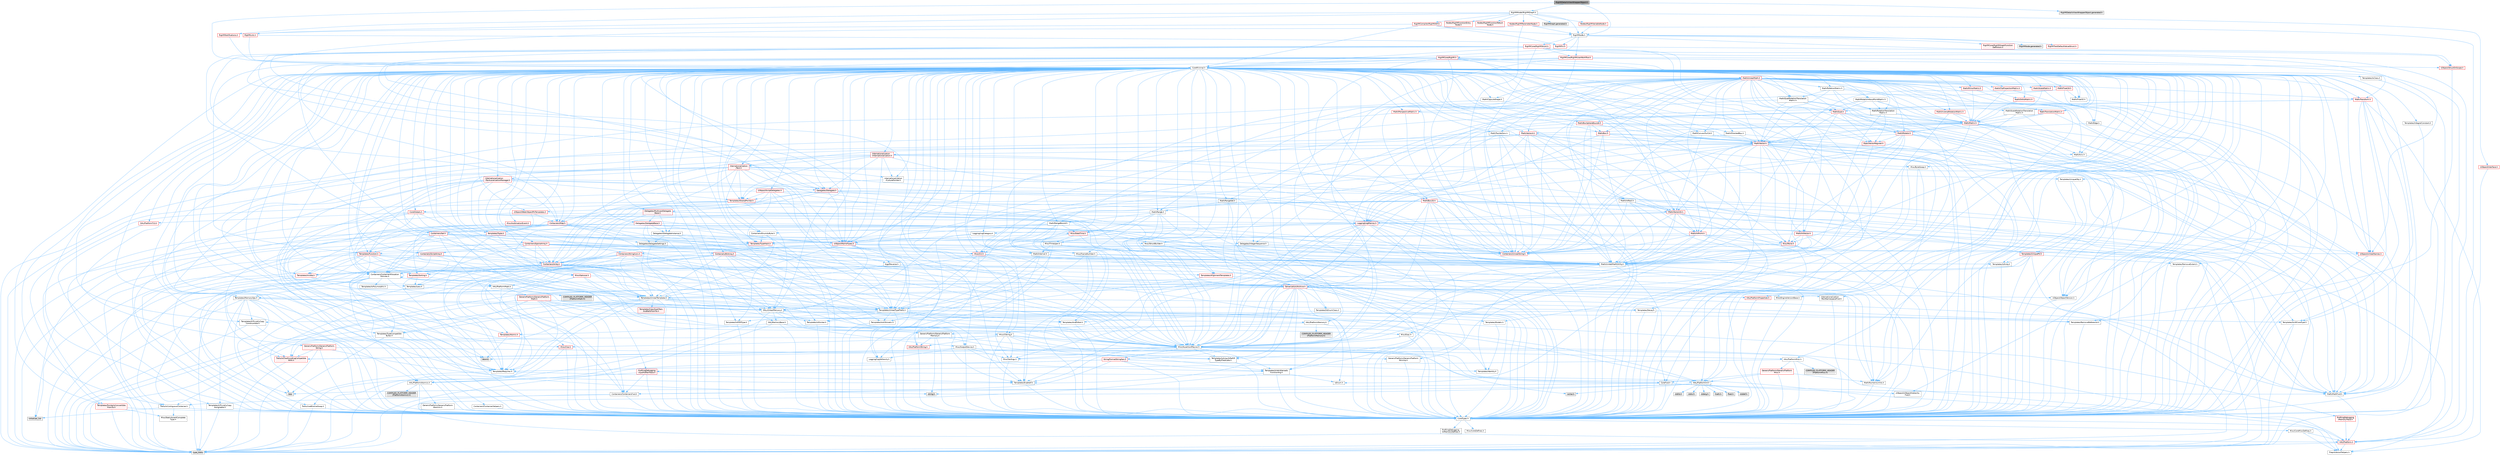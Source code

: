 digraph "RigVMDetailsViewWrapperObject.h"
{
 // INTERACTIVE_SVG=YES
 // LATEX_PDF_SIZE
  bgcolor="transparent";
  edge [fontname=Helvetica,fontsize=10,labelfontname=Helvetica,labelfontsize=10];
  node [fontname=Helvetica,fontsize=10,shape=box,height=0.2,width=0.4];
  Node1 [id="Node000001",label="RigVMDetailsViewWrapperObject.h",height=0.2,width=0.4,color="gray40", fillcolor="grey60", style="filled", fontcolor="black",tooltip=" "];
  Node1 -> Node2 [id="edge1_Node000001_Node000002",color="steelblue1",style="solid",tooltip=" "];
  Node2 [id="Node000002",label="CoreMinimal.h",height=0.2,width=0.4,color="grey40", fillcolor="white", style="filled",URL="$d7/d67/CoreMinimal_8h.html",tooltip=" "];
  Node2 -> Node3 [id="edge2_Node000002_Node000003",color="steelblue1",style="solid",tooltip=" "];
  Node3 [id="Node000003",label="CoreTypes.h",height=0.2,width=0.4,color="grey40", fillcolor="white", style="filled",URL="$dc/dec/CoreTypes_8h.html",tooltip=" "];
  Node3 -> Node4 [id="edge3_Node000003_Node000004",color="steelblue1",style="solid",tooltip=" "];
  Node4 [id="Node000004",label="HAL/Platform.h",height=0.2,width=0.4,color="red", fillcolor="#FFF0F0", style="filled",URL="$d9/dd0/Platform_8h.html",tooltip=" "];
  Node4 -> Node7 [id="edge4_Node000004_Node000007",color="steelblue1",style="solid",tooltip=" "];
  Node7 [id="Node000007",label="type_traits",height=0.2,width=0.4,color="grey60", fillcolor="#E0E0E0", style="filled",tooltip=" "];
  Node4 -> Node8 [id="edge5_Node000004_Node000008",color="steelblue1",style="solid",tooltip=" "];
  Node8 [id="Node000008",label="PreprocessorHelpers.h",height=0.2,width=0.4,color="grey40", fillcolor="white", style="filled",URL="$db/ddb/PreprocessorHelpers_8h.html",tooltip=" "];
  Node3 -> Node14 [id="edge6_Node000003_Node000014",color="steelblue1",style="solid",tooltip=" "];
  Node14 [id="Node000014",label="ProfilingDebugging\l/UMemoryDefines.h",height=0.2,width=0.4,color="grey40", fillcolor="white", style="filled",URL="$d2/da2/UMemoryDefines_8h.html",tooltip=" "];
  Node3 -> Node15 [id="edge7_Node000003_Node000015",color="steelblue1",style="solid",tooltip=" "];
  Node15 [id="Node000015",label="Misc/CoreMiscDefines.h",height=0.2,width=0.4,color="grey40", fillcolor="white", style="filled",URL="$da/d38/CoreMiscDefines_8h.html",tooltip=" "];
  Node15 -> Node4 [id="edge8_Node000015_Node000004",color="steelblue1",style="solid",tooltip=" "];
  Node15 -> Node8 [id="edge9_Node000015_Node000008",color="steelblue1",style="solid",tooltip=" "];
  Node3 -> Node16 [id="edge10_Node000003_Node000016",color="steelblue1",style="solid",tooltip=" "];
  Node16 [id="Node000016",label="Misc/CoreDefines.h",height=0.2,width=0.4,color="grey40", fillcolor="white", style="filled",URL="$d3/dd2/CoreDefines_8h.html",tooltip=" "];
  Node2 -> Node17 [id="edge11_Node000002_Node000017",color="steelblue1",style="solid",tooltip=" "];
  Node17 [id="Node000017",label="CoreFwd.h",height=0.2,width=0.4,color="grey40", fillcolor="white", style="filled",URL="$d1/d1e/CoreFwd_8h.html",tooltip=" "];
  Node17 -> Node3 [id="edge12_Node000017_Node000003",color="steelblue1",style="solid",tooltip=" "];
  Node17 -> Node18 [id="edge13_Node000017_Node000018",color="steelblue1",style="solid",tooltip=" "];
  Node18 [id="Node000018",label="Containers/ContainersFwd.h",height=0.2,width=0.4,color="grey40", fillcolor="white", style="filled",URL="$d4/d0a/ContainersFwd_8h.html",tooltip=" "];
  Node18 -> Node4 [id="edge14_Node000018_Node000004",color="steelblue1",style="solid",tooltip=" "];
  Node18 -> Node3 [id="edge15_Node000018_Node000003",color="steelblue1",style="solid",tooltip=" "];
  Node18 -> Node19 [id="edge16_Node000018_Node000019",color="steelblue1",style="solid",tooltip=" "];
  Node19 [id="Node000019",label="Traits/IsContiguousContainer.h",height=0.2,width=0.4,color="grey40", fillcolor="white", style="filled",URL="$d5/d3c/IsContiguousContainer_8h.html",tooltip=" "];
  Node19 -> Node3 [id="edge17_Node000019_Node000003",color="steelblue1",style="solid",tooltip=" "];
  Node19 -> Node20 [id="edge18_Node000019_Node000020",color="steelblue1",style="solid",tooltip=" "];
  Node20 [id="Node000020",label="Misc/StaticAssertComplete\lType.h",height=0.2,width=0.4,color="grey40", fillcolor="white", style="filled",URL="$d5/d4e/StaticAssertCompleteType_8h.html",tooltip=" "];
  Node19 -> Node21 [id="edge19_Node000019_Node000021",color="steelblue1",style="solid",tooltip=" "];
  Node21 [id="Node000021",label="initializer_list",height=0.2,width=0.4,color="grey60", fillcolor="#E0E0E0", style="filled",tooltip=" "];
  Node17 -> Node22 [id="edge20_Node000017_Node000022",color="steelblue1",style="solid",tooltip=" "];
  Node22 [id="Node000022",label="Math/MathFwd.h",height=0.2,width=0.4,color="grey40", fillcolor="white", style="filled",URL="$d2/d10/MathFwd_8h.html",tooltip=" "];
  Node22 -> Node4 [id="edge21_Node000022_Node000004",color="steelblue1",style="solid",tooltip=" "];
  Node17 -> Node23 [id="edge22_Node000017_Node000023",color="steelblue1",style="solid",tooltip=" "];
  Node23 [id="Node000023",label="UObject/UObjectHierarchy\lFwd.h",height=0.2,width=0.4,color="grey40", fillcolor="white", style="filled",URL="$d3/d13/UObjectHierarchyFwd_8h.html",tooltip=" "];
  Node2 -> Node23 [id="edge23_Node000002_Node000023",color="steelblue1",style="solid",tooltip=" "];
  Node2 -> Node18 [id="edge24_Node000002_Node000018",color="steelblue1",style="solid",tooltip=" "];
  Node2 -> Node24 [id="edge25_Node000002_Node000024",color="steelblue1",style="solid",tooltip=" "];
  Node24 [id="Node000024",label="Misc/VarArgs.h",height=0.2,width=0.4,color="grey40", fillcolor="white", style="filled",URL="$d5/d6f/VarArgs_8h.html",tooltip=" "];
  Node24 -> Node3 [id="edge26_Node000024_Node000003",color="steelblue1",style="solid",tooltip=" "];
  Node2 -> Node25 [id="edge27_Node000002_Node000025",color="steelblue1",style="solid",tooltip=" "];
  Node25 [id="Node000025",label="Logging/LogVerbosity.h",height=0.2,width=0.4,color="grey40", fillcolor="white", style="filled",URL="$d2/d8f/LogVerbosity_8h.html",tooltip=" "];
  Node25 -> Node3 [id="edge28_Node000025_Node000003",color="steelblue1",style="solid",tooltip=" "];
  Node2 -> Node26 [id="edge29_Node000002_Node000026",color="steelblue1",style="solid",tooltip=" "];
  Node26 [id="Node000026",label="Misc/OutputDevice.h",height=0.2,width=0.4,color="grey40", fillcolor="white", style="filled",URL="$d7/d32/OutputDevice_8h.html",tooltip=" "];
  Node26 -> Node17 [id="edge30_Node000026_Node000017",color="steelblue1",style="solid",tooltip=" "];
  Node26 -> Node3 [id="edge31_Node000026_Node000003",color="steelblue1",style="solid",tooltip=" "];
  Node26 -> Node25 [id="edge32_Node000026_Node000025",color="steelblue1",style="solid",tooltip=" "];
  Node26 -> Node24 [id="edge33_Node000026_Node000024",color="steelblue1",style="solid",tooltip=" "];
  Node26 -> Node27 [id="edge34_Node000026_Node000027",color="steelblue1",style="solid",tooltip=" "];
  Node27 [id="Node000027",label="Templates/IsArrayOrRefOf\lTypeByPredicate.h",height=0.2,width=0.4,color="grey40", fillcolor="white", style="filled",URL="$d6/da1/IsArrayOrRefOfTypeByPredicate_8h.html",tooltip=" "];
  Node27 -> Node3 [id="edge35_Node000027_Node000003",color="steelblue1",style="solid",tooltip=" "];
  Node26 -> Node28 [id="edge36_Node000026_Node000028",color="steelblue1",style="solid",tooltip=" "];
  Node28 [id="Node000028",label="Templates/IsValidVariadic\lFunctionArg.h",height=0.2,width=0.4,color="grey40", fillcolor="white", style="filled",URL="$d0/dc8/IsValidVariadicFunctionArg_8h.html",tooltip=" "];
  Node28 -> Node3 [id="edge37_Node000028_Node000003",color="steelblue1",style="solid",tooltip=" "];
  Node28 -> Node29 [id="edge38_Node000028_Node000029",color="steelblue1",style="solid",tooltip=" "];
  Node29 [id="Node000029",label="IsEnum.h",height=0.2,width=0.4,color="grey40", fillcolor="white", style="filled",URL="$d4/de5/IsEnum_8h.html",tooltip=" "];
  Node28 -> Node7 [id="edge39_Node000028_Node000007",color="steelblue1",style="solid",tooltip=" "];
  Node26 -> Node30 [id="edge40_Node000026_Node000030",color="steelblue1",style="solid",tooltip=" "];
  Node30 [id="Node000030",label="Traits/IsCharEncodingCompatible\lWith.h",height=0.2,width=0.4,color="red", fillcolor="#FFF0F0", style="filled",URL="$df/dd1/IsCharEncodingCompatibleWith_8h.html",tooltip=" "];
  Node30 -> Node7 [id="edge41_Node000030_Node000007",color="steelblue1",style="solid",tooltip=" "];
  Node2 -> Node32 [id="edge42_Node000002_Node000032",color="steelblue1",style="solid",tooltip=" "];
  Node32 [id="Node000032",label="HAL/PlatformCrt.h",height=0.2,width=0.4,color="grey40", fillcolor="white", style="filled",URL="$d8/d75/PlatformCrt_8h.html",tooltip=" "];
  Node32 -> Node33 [id="edge43_Node000032_Node000033",color="steelblue1",style="solid",tooltip=" "];
  Node33 [id="Node000033",label="new",height=0.2,width=0.4,color="grey60", fillcolor="#E0E0E0", style="filled",tooltip=" "];
  Node32 -> Node34 [id="edge44_Node000032_Node000034",color="steelblue1",style="solid",tooltip=" "];
  Node34 [id="Node000034",label="wchar.h",height=0.2,width=0.4,color="grey60", fillcolor="#E0E0E0", style="filled",tooltip=" "];
  Node32 -> Node35 [id="edge45_Node000032_Node000035",color="steelblue1",style="solid",tooltip=" "];
  Node35 [id="Node000035",label="stddef.h",height=0.2,width=0.4,color="grey60", fillcolor="#E0E0E0", style="filled",tooltip=" "];
  Node32 -> Node36 [id="edge46_Node000032_Node000036",color="steelblue1",style="solid",tooltip=" "];
  Node36 [id="Node000036",label="stdlib.h",height=0.2,width=0.4,color="grey60", fillcolor="#E0E0E0", style="filled",tooltip=" "];
  Node32 -> Node37 [id="edge47_Node000032_Node000037",color="steelblue1",style="solid",tooltip=" "];
  Node37 [id="Node000037",label="stdio.h",height=0.2,width=0.4,color="grey60", fillcolor="#E0E0E0", style="filled",tooltip=" "];
  Node32 -> Node38 [id="edge48_Node000032_Node000038",color="steelblue1",style="solid",tooltip=" "];
  Node38 [id="Node000038",label="stdarg.h",height=0.2,width=0.4,color="grey60", fillcolor="#E0E0E0", style="filled",tooltip=" "];
  Node32 -> Node39 [id="edge49_Node000032_Node000039",color="steelblue1",style="solid",tooltip=" "];
  Node39 [id="Node000039",label="math.h",height=0.2,width=0.4,color="grey60", fillcolor="#E0E0E0", style="filled",tooltip=" "];
  Node32 -> Node40 [id="edge50_Node000032_Node000040",color="steelblue1",style="solid",tooltip=" "];
  Node40 [id="Node000040",label="float.h",height=0.2,width=0.4,color="grey60", fillcolor="#E0E0E0", style="filled",tooltip=" "];
  Node32 -> Node41 [id="edge51_Node000032_Node000041",color="steelblue1",style="solid",tooltip=" "];
  Node41 [id="Node000041",label="string.h",height=0.2,width=0.4,color="grey60", fillcolor="#E0E0E0", style="filled",tooltip=" "];
  Node2 -> Node42 [id="edge52_Node000002_Node000042",color="steelblue1",style="solid",tooltip=" "];
  Node42 [id="Node000042",label="HAL/PlatformMisc.h",height=0.2,width=0.4,color="grey40", fillcolor="white", style="filled",URL="$d0/df5/PlatformMisc_8h.html",tooltip=" "];
  Node42 -> Node3 [id="edge53_Node000042_Node000003",color="steelblue1",style="solid",tooltip=" "];
  Node42 -> Node43 [id="edge54_Node000042_Node000043",color="steelblue1",style="solid",tooltip=" "];
  Node43 [id="Node000043",label="GenericPlatform/GenericPlatform\lMisc.h",height=0.2,width=0.4,color="red", fillcolor="#FFF0F0", style="filled",URL="$db/d9a/GenericPlatformMisc_8h.html",tooltip=" "];
  Node43 -> Node17 [id="edge55_Node000043_Node000017",color="steelblue1",style="solid",tooltip=" "];
  Node43 -> Node3 [id="edge56_Node000043_Node000003",color="steelblue1",style="solid",tooltip=" "];
  Node43 -> Node32 [id="edge57_Node000043_Node000032",color="steelblue1",style="solid",tooltip=" "];
  Node43 -> Node47 [id="edge58_Node000043_Node000047",color="steelblue1",style="solid",tooltip=" "];
  Node47 [id="Node000047",label="Math/NumericLimits.h",height=0.2,width=0.4,color="grey40", fillcolor="white", style="filled",URL="$df/d1b/NumericLimits_8h.html",tooltip=" "];
  Node47 -> Node3 [id="edge59_Node000047_Node000003",color="steelblue1",style="solid",tooltip=" "];
  Node42 -> Node52 [id="edge60_Node000042_Node000052",color="steelblue1",style="solid",tooltip=" "];
  Node52 [id="Node000052",label="COMPILED_PLATFORM_HEADER\l(PlatformMisc.h)",height=0.2,width=0.4,color="grey60", fillcolor="#E0E0E0", style="filled",tooltip=" "];
  Node42 -> Node53 [id="edge61_Node000042_Node000053",color="steelblue1",style="solid",tooltip=" "];
  Node53 [id="Node000053",label="ProfilingDebugging\l/CpuProfilerTrace.h",height=0.2,width=0.4,color="red", fillcolor="#FFF0F0", style="filled",URL="$da/dcb/CpuProfilerTrace_8h.html",tooltip=" "];
  Node53 -> Node3 [id="edge62_Node000053_Node000003",color="steelblue1",style="solid",tooltip=" "];
  Node53 -> Node18 [id="edge63_Node000053_Node000018",color="steelblue1",style="solid",tooltip=" "];
  Node53 -> Node54 [id="edge64_Node000053_Node000054",color="steelblue1",style="solid",tooltip=" "];
  Node54 [id="Node000054",label="HAL/PlatformAtomics.h",height=0.2,width=0.4,color="grey40", fillcolor="white", style="filled",URL="$d3/d36/PlatformAtomics_8h.html",tooltip=" "];
  Node54 -> Node3 [id="edge65_Node000054_Node000003",color="steelblue1",style="solid",tooltip=" "];
  Node54 -> Node55 [id="edge66_Node000054_Node000055",color="steelblue1",style="solid",tooltip=" "];
  Node55 [id="Node000055",label="GenericPlatform/GenericPlatform\lAtomics.h",height=0.2,width=0.4,color="grey40", fillcolor="white", style="filled",URL="$da/d72/GenericPlatformAtomics_8h.html",tooltip=" "];
  Node55 -> Node3 [id="edge67_Node000055_Node000003",color="steelblue1",style="solid",tooltip=" "];
  Node54 -> Node56 [id="edge68_Node000054_Node000056",color="steelblue1",style="solid",tooltip=" "];
  Node56 [id="Node000056",label="COMPILED_PLATFORM_HEADER\l(PlatformAtomics.h)",height=0.2,width=0.4,color="grey60", fillcolor="#E0E0E0", style="filled",tooltip=" "];
  Node53 -> Node8 [id="edge69_Node000053_Node000008",color="steelblue1",style="solid",tooltip=" "];
  Node2 -> Node61 [id="edge70_Node000002_Node000061",color="steelblue1",style="solid",tooltip=" "];
  Node61 [id="Node000061",label="Misc/AssertionMacros.h",height=0.2,width=0.4,color="grey40", fillcolor="white", style="filled",URL="$d0/dfa/AssertionMacros_8h.html",tooltip=" "];
  Node61 -> Node3 [id="edge71_Node000061_Node000003",color="steelblue1",style="solid",tooltip=" "];
  Node61 -> Node4 [id="edge72_Node000061_Node000004",color="steelblue1",style="solid",tooltip=" "];
  Node61 -> Node42 [id="edge73_Node000061_Node000042",color="steelblue1",style="solid",tooltip=" "];
  Node61 -> Node8 [id="edge74_Node000061_Node000008",color="steelblue1",style="solid",tooltip=" "];
  Node61 -> Node62 [id="edge75_Node000061_Node000062",color="steelblue1",style="solid",tooltip=" "];
  Node62 [id="Node000062",label="Templates/EnableIf.h",height=0.2,width=0.4,color="grey40", fillcolor="white", style="filled",URL="$d7/d60/EnableIf_8h.html",tooltip=" "];
  Node62 -> Node3 [id="edge76_Node000062_Node000003",color="steelblue1",style="solid",tooltip=" "];
  Node61 -> Node27 [id="edge77_Node000061_Node000027",color="steelblue1",style="solid",tooltip=" "];
  Node61 -> Node28 [id="edge78_Node000061_Node000028",color="steelblue1",style="solid",tooltip=" "];
  Node61 -> Node30 [id="edge79_Node000061_Node000030",color="steelblue1",style="solid",tooltip=" "];
  Node61 -> Node24 [id="edge80_Node000061_Node000024",color="steelblue1",style="solid",tooltip=" "];
  Node61 -> Node63 [id="edge81_Node000061_Node000063",color="steelblue1",style="solid",tooltip=" "];
  Node63 [id="Node000063",label="String/FormatStringSan.h",height=0.2,width=0.4,color="red", fillcolor="#FFF0F0", style="filled",URL="$d3/d8b/FormatStringSan_8h.html",tooltip=" "];
  Node63 -> Node7 [id="edge82_Node000063_Node000007",color="steelblue1",style="solid",tooltip=" "];
  Node63 -> Node3 [id="edge83_Node000063_Node000003",color="steelblue1",style="solid",tooltip=" "];
  Node63 -> Node64 [id="edge84_Node000063_Node000064",color="steelblue1",style="solid",tooltip=" "];
  Node64 [id="Node000064",label="Templates/Requires.h",height=0.2,width=0.4,color="grey40", fillcolor="white", style="filled",URL="$dc/d96/Requires_8h.html",tooltip=" "];
  Node64 -> Node62 [id="edge85_Node000064_Node000062",color="steelblue1",style="solid",tooltip=" "];
  Node64 -> Node7 [id="edge86_Node000064_Node000007",color="steelblue1",style="solid",tooltip=" "];
  Node63 -> Node65 [id="edge87_Node000063_Node000065",color="steelblue1",style="solid",tooltip=" "];
  Node65 [id="Node000065",label="Templates/Identity.h",height=0.2,width=0.4,color="grey40", fillcolor="white", style="filled",URL="$d0/dd5/Identity_8h.html",tooltip=" "];
  Node63 -> Node28 [id="edge88_Node000063_Node000028",color="steelblue1",style="solid",tooltip=" "];
  Node63 -> Node18 [id="edge89_Node000063_Node000018",color="steelblue1",style="solid",tooltip=" "];
  Node61 -> Node69 [id="edge90_Node000061_Node000069",color="steelblue1",style="solid",tooltip=" "];
  Node69 [id="Node000069",label="atomic",height=0.2,width=0.4,color="grey60", fillcolor="#E0E0E0", style="filled",tooltip=" "];
  Node2 -> Node70 [id="edge91_Node000002_Node000070",color="steelblue1",style="solid",tooltip=" "];
  Node70 [id="Node000070",label="Templates/IsPointer.h",height=0.2,width=0.4,color="grey40", fillcolor="white", style="filled",URL="$d7/d05/IsPointer_8h.html",tooltip=" "];
  Node70 -> Node3 [id="edge92_Node000070_Node000003",color="steelblue1",style="solid",tooltip=" "];
  Node2 -> Node71 [id="edge93_Node000002_Node000071",color="steelblue1",style="solid",tooltip=" "];
  Node71 [id="Node000071",label="HAL/PlatformMemory.h",height=0.2,width=0.4,color="grey40", fillcolor="white", style="filled",URL="$de/d68/PlatformMemory_8h.html",tooltip=" "];
  Node71 -> Node3 [id="edge94_Node000071_Node000003",color="steelblue1",style="solid",tooltip=" "];
  Node71 -> Node72 [id="edge95_Node000071_Node000072",color="steelblue1",style="solid",tooltip=" "];
  Node72 [id="Node000072",label="GenericPlatform/GenericPlatform\lMemory.h",height=0.2,width=0.4,color="grey40", fillcolor="white", style="filled",URL="$dd/d22/GenericPlatformMemory_8h.html",tooltip=" "];
  Node72 -> Node17 [id="edge96_Node000072_Node000017",color="steelblue1",style="solid",tooltip=" "];
  Node72 -> Node3 [id="edge97_Node000072_Node000003",color="steelblue1",style="solid",tooltip=" "];
  Node72 -> Node73 [id="edge98_Node000072_Node000073",color="steelblue1",style="solid",tooltip=" "];
  Node73 [id="Node000073",label="HAL/PlatformString.h",height=0.2,width=0.4,color="red", fillcolor="#FFF0F0", style="filled",URL="$db/db5/PlatformString_8h.html",tooltip=" "];
  Node73 -> Node3 [id="edge99_Node000073_Node000003",color="steelblue1",style="solid",tooltip=" "];
  Node72 -> Node41 [id="edge100_Node000072_Node000041",color="steelblue1",style="solid",tooltip=" "];
  Node72 -> Node34 [id="edge101_Node000072_Node000034",color="steelblue1",style="solid",tooltip=" "];
  Node71 -> Node75 [id="edge102_Node000071_Node000075",color="steelblue1",style="solid",tooltip=" "];
  Node75 [id="Node000075",label="COMPILED_PLATFORM_HEADER\l(PlatformMemory.h)",height=0.2,width=0.4,color="grey60", fillcolor="#E0E0E0", style="filled",tooltip=" "];
  Node2 -> Node54 [id="edge103_Node000002_Node000054",color="steelblue1",style="solid",tooltip=" "];
  Node2 -> Node76 [id="edge104_Node000002_Node000076",color="steelblue1",style="solid",tooltip=" "];
  Node76 [id="Node000076",label="Misc/Exec.h",height=0.2,width=0.4,color="grey40", fillcolor="white", style="filled",URL="$de/ddb/Exec_8h.html",tooltip=" "];
  Node76 -> Node3 [id="edge105_Node000076_Node000003",color="steelblue1",style="solid",tooltip=" "];
  Node76 -> Node61 [id="edge106_Node000076_Node000061",color="steelblue1",style="solid",tooltip=" "];
  Node2 -> Node77 [id="edge107_Node000002_Node000077",color="steelblue1",style="solid",tooltip=" "];
  Node77 [id="Node000077",label="HAL/MemoryBase.h",height=0.2,width=0.4,color="grey40", fillcolor="white", style="filled",URL="$d6/d9f/MemoryBase_8h.html",tooltip=" "];
  Node77 -> Node3 [id="edge108_Node000077_Node000003",color="steelblue1",style="solid",tooltip=" "];
  Node77 -> Node54 [id="edge109_Node000077_Node000054",color="steelblue1",style="solid",tooltip=" "];
  Node77 -> Node32 [id="edge110_Node000077_Node000032",color="steelblue1",style="solid",tooltip=" "];
  Node77 -> Node76 [id="edge111_Node000077_Node000076",color="steelblue1",style="solid",tooltip=" "];
  Node77 -> Node26 [id="edge112_Node000077_Node000026",color="steelblue1",style="solid",tooltip=" "];
  Node77 -> Node78 [id="edge113_Node000077_Node000078",color="steelblue1",style="solid",tooltip=" "];
  Node78 [id="Node000078",label="Templates/Atomic.h",height=0.2,width=0.4,color="red", fillcolor="#FFF0F0", style="filled",URL="$d3/d91/Atomic_8h.html",tooltip=" "];
  Node78 -> Node69 [id="edge114_Node000078_Node000069",color="steelblue1",style="solid",tooltip=" "];
  Node2 -> Node87 [id="edge115_Node000002_Node000087",color="steelblue1",style="solid",tooltip=" "];
  Node87 [id="Node000087",label="HAL/UnrealMemory.h",height=0.2,width=0.4,color="grey40", fillcolor="white", style="filled",URL="$d9/d96/UnrealMemory_8h.html",tooltip=" "];
  Node87 -> Node3 [id="edge116_Node000087_Node000003",color="steelblue1",style="solid",tooltip=" "];
  Node87 -> Node72 [id="edge117_Node000087_Node000072",color="steelblue1",style="solid",tooltip=" "];
  Node87 -> Node77 [id="edge118_Node000087_Node000077",color="steelblue1",style="solid",tooltip=" "];
  Node87 -> Node71 [id="edge119_Node000087_Node000071",color="steelblue1",style="solid",tooltip=" "];
  Node87 -> Node88 [id="edge120_Node000087_Node000088",color="steelblue1",style="solid",tooltip=" "];
  Node88 [id="Node000088",label="ProfilingDebugging\l/MemoryTrace.h",height=0.2,width=0.4,color="red", fillcolor="#FFF0F0", style="filled",URL="$da/dd7/MemoryTrace_8h.html",tooltip=" "];
  Node88 -> Node4 [id="edge121_Node000088_Node000004",color="steelblue1",style="solid",tooltip=" "];
  Node87 -> Node70 [id="edge122_Node000087_Node000070",color="steelblue1",style="solid",tooltip=" "];
  Node2 -> Node89 [id="edge123_Node000002_Node000089",color="steelblue1",style="solid",tooltip=" "];
  Node89 [id="Node000089",label="Templates/IsArithmetic.h",height=0.2,width=0.4,color="grey40", fillcolor="white", style="filled",URL="$d2/d5d/IsArithmetic_8h.html",tooltip=" "];
  Node89 -> Node3 [id="edge124_Node000089_Node000003",color="steelblue1",style="solid",tooltip=" "];
  Node2 -> Node83 [id="edge125_Node000002_Node000083",color="steelblue1",style="solid",tooltip=" "];
  Node83 [id="Node000083",label="Templates/AndOrNot.h",height=0.2,width=0.4,color="grey40", fillcolor="white", style="filled",URL="$db/d0a/AndOrNot_8h.html",tooltip=" "];
  Node83 -> Node3 [id="edge126_Node000083_Node000003",color="steelblue1",style="solid",tooltip=" "];
  Node2 -> Node90 [id="edge127_Node000002_Node000090",color="steelblue1",style="solid",tooltip=" "];
  Node90 [id="Node000090",label="Templates/IsPODType.h",height=0.2,width=0.4,color="grey40", fillcolor="white", style="filled",URL="$d7/db1/IsPODType_8h.html",tooltip=" "];
  Node90 -> Node3 [id="edge128_Node000090_Node000003",color="steelblue1",style="solid",tooltip=" "];
  Node2 -> Node91 [id="edge129_Node000002_Node000091",color="steelblue1",style="solid",tooltip=" "];
  Node91 [id="Node000091",label="Templates/IsUECoreType.h",height=0.2,width=0.4,color="grey40", fillcolor="white", style="filled",URL="$d1/db8/IsUECoreType_8h.html",tooltip=" "];
  Node91 -> Node3 [id="edge130_Node000091_Node000003",color="steelblue1",style="solid",tooltip=" "];
  Node91 -> Node7 [id="edge131_Node000091_Node000007",color="steelblue1",style="solid",tooltip=" "];
  Node2 -> Node84 [id="edge132_Node000002_Node000084",color="steelblue1",style="solid",tooltip=" "];
  Node84 [id="Node000084",label="Templates/IsTriviallyCopy\lConstructible.h",height=0.2,width=0.4,color="grey40", fillcolor="white", style="filled",URL="$d3/d78/IsTriviallyCopyConstructible_8h.html",tooltip=" "];
  Node84 -> Node3 [id="edge133_Node000084_Node000003",color="steelblue1",style="solid",tooltip=" "];
  Node84 -> Node7 [id="edge134_Node000084_Node000007",color="steelblue1",style="solid",tooltip=" "];
  Node2 -> Node92 [id="edge135_Node000002_Node000092",color="steelblue1",style="solid",tooltip=" "];
  Node92 [id="Node000092",label="Templates/UnrealTypeTraits.h",height=0.2,width=0.4,color="grey40", fillcolor="white", style="filled",URL="$d2/d2d/UnrealTypeTraits_8h.html",tooltip=" "];
  Node92 -> Node3 [id="edge136_Node000092_Node000003",color="steelblue1",style="solid",tooltip=" "];
  Node92 -> Node70 [id="edge137_Node000092_Node000070",color="steelblue1",style="solid",tooltip=" "];
  Node92 -> Node61 [id="edge138_Node000092_Node000061",color="steelblue1",style="solid",tooltip=" "];
  Node92 -> Node83 [id="edge139_Node000092_Node000083",color="steelblue1",style="solid",tooltip=" "];
  Node92 -> Node62 [id="edge140_Node000092_Node000062",color="steelblue1",style="solid",tooltip=" "];
  Node92 -> Node89 [id="edge141_Node000092_Node000089",color="steelblue1",style="solid",tooltip=" "];
  Node92 -> Node29 [id="edge142_Node000092_Node000029",color="steelblue1",style="solid",tooltip=" "];
  Node92 -> Node93 [id="edge143_Node000092_Node000093",color="steelblue1",style="solid",tooltip=" "];
  Node93 [id="Node000093",label="Templates/Models.h",height=0.2,width=0.4,color="grey40", fillcolor="white", style="filled",URL="$d3/d0c/Models_8h.html",tooltip=" "];
  Node93 -> Node65 [id="edge144_Node000093_Node000065",color="steelblue1",style="solid",tooltip=" "];
  Node92 -> Node90 [id="edge145_Node000092_Node000090",color="steelblue1",style="solid",tooltip=" "];
  Node92 -> Node91 [id="edge146_Node000092_Node000091",color="steelblue1",style="solid",tooltip=" "];
  Node92 -> Node84 [id="edge147_Node000092_Node000084",color="steelblue1",style="solid",tooltip=" "];
  Node2 -> Node62 [id="edge148_Node000002_Node000062",color="steelblue1",style="solid",tooltip=" "];
  Node2 -> Node94 [id="edge149_Node000002_Node000094",color="steelblue1",style="solid",tooltip=" "];
  Node94 [id="Node000094",label="Templates/RemoveReference.h",height=0.2,width=0.4,color="grey40", fillcolor="white", style="filled",URL="$da/dbe/RemoveReference_8h.html",tooltip=" "];
  Node94 -> Node3 [id="edge150_Node000094_Node000003",color="steelblue1",style="solid",tooltip=" "];
  Node2 -> Node95 [id="edge151_Node000002_Node000095",color="steelblue1",style="solid",tooltip=" "];
  Node95 [id="Node000095",label="Templates/IntegralConstant.h",height=0.2,width=0.4,color="grey40", fillcolor="white", style="filled",URL="$db/d1b/IntegralConstant_8h.html",tooltip=" "];
  Node95 -> Node3 [id="edge152_Node000095_Node000003",color="steelblue1",style="solid",tooltip=" "];
  Node2 -> Node96 [id="edge153_Node000002_Node000096",color="steelblue1",style="solid",tooltip=" "];
  Node96 [id="Node000096",label="Templates/IsClass.h",height=0.2,width=0.4,color="grey40", fillcolor="white", style="filled",URL="$db/dcb/IsClass_8h.html",tooltip=" "];
  Node96 -> Node3 [id="edge154_Node000096_Node000003",color="steelblue1",style="solid",tooltip=" "];
  Node2 -> Node97 [id="edge155_Node000002_Node000097",color="steelblue1",style="solid",tooltip=" "];
  Node97 [id="Node000097",label="Templates/TypeCompatible\lBytes.h",height=0.2,width=0.4,color="grey40", fillcolor="white", style="filled",URL="$df/d0a/TypeCompatibleBytes_8h.html",tooltip=" "];
  Node97 -> Node3 [id="edge156_Node000097_Node000003",color="steelblue1",style="solid",tooltip=" "];
  Node97 -> Node41 [id="edge157_Node000097_Node000041",color="steelblue1",style="solid",tooltip=" "];
  Node97 -> Node33 [id="edge158_Node000097_Node000033",color="steelblue1",style="solid",tooltip=" "];
  Node97 -> Node7 [id="edge159_Node000097_Node000007",color="steelblue1",style="solid",tooltip=" "];
  Node2 -> Node19 [id="edge160_Node000002_Node000019",color="steelblue1",style="solid",tooltip=" "];
  Node2 -> Node98 [id="edge161_Node000002_Node000098",color="steelblue1",style="solid",tooltip=" "];
  Node98 [id="Node000098",label="Templates/UnrealTemplate.h",height=0.2,width=0.4,color="grey40", fillcolor="white", style="filled",URL="$d4/d24/UnrealTemplate_8h.html",tooltip=" "];
  Node98 -> Node3 [id="edge162_Node000098_Node000003",color="steelblue1",style="solid",tooltip=" "];
  Node98 -> Node70 [id="edge163_Node000098_Node000070",color="steelblue1",style="solid",tooltip=" "];
  Node98 -> Node87 [id="edge164_Node000098_Node000087",color="steelblue1",style="solid",tooltip=" "];
  Node98 -> Node99 [id="edge165_Node000098_Node000099",color="steelblue1",style="solid",tooltip=" "];
  Node99 [id="Node000099",label="Templates/CopyQualifiers\lAndRefsFromTo.h",height=0.2,width=0.4,color="red", fillcolor="#FFF0F0", style="filled",URL="$d3/db3/CopyQualifiersAndRefsFromTo_8h.html",tooltip=" "];
  Node98 -> Node92 [id="edge166_Node000098_Node000092",color="steelblue1",style="solid",tooltip=" "];
  Node98 -> Node94 [id="edge167_Node000098_Node000094",color="steelblue1",style="solid",tooltip=" "];
  Node98 -> Node64 [id="edge168_Node000098_Node000064",color="steelblue1",style="solid",tooltip=" "];
  Node98 -> Node97 [id="edge169_Node000098_Node000097",color="steelblue1",style="solid",tooltip=" "];
  Node98 -> Node65 [id="edge170_Node000098_Node000065",color="steelblue1",style="solid",tooltip=" "];
  Node98 -> Node19 [id="edge171_Node000098_Node000019",color="steelblue1",style="solid",tooltip=" "];
  Node98 -> Node101 [id="edge172_Node000098_Node000101",color="steelblue1",style="solid",tooltip=" "];
  Node101 [id="Node000101",label="Traits/UseBitwiseSwap.h",height=0.2,width=0.4,color="grey40", fillcolor="white", style="filled",URL="$db/df3/UseBitwiseSwap_8h.html",tooltip=" "];
  Node101 -> Node3 [id="edge173_Node000101_Node000003",color="steelblue1",style="solid",tooltip=" "];
  Node101 -> Node7 [id="edge174_Node000101_Node000007",color="steelblue1",style="solid",tooltip=" "];
  Node98 -> Node7 [id="edge175_Node000098_Node000007",color="steelblue1",style="solid",tooltip=" "];
  Node2 -> Node47 [id="edge176_Node000002_Node000047",color="steelblue1",style="solid",tooltip=" "];
  Node2 -> Node102 [id="edge177_Node000002_Node000102",color="steelblue1",style="solid",tooltip=" "];
  Node102 [id="Node000102",label="HAL/PlatformMath.h",height=0.2,width=0.4,color="grey40", fillcolor="white", style="filled",URL="$dc/d53/PlatformMath_8h.html",tooltip=" "];
  Node102 -> Node3 [id="edge178_Node000102_Node000003",color="steelblue1",style="solid",tooltip=" "];
  Node102 -> Node103 [id="edge179_Node000102_Node000103",color="steelblue1",style="solid",tooltip=" "];
  Node103 [id="Node000103",label="GenericPlatform/GenericPlatform\lMath.h",height=0.2,width=0.4,color="red", fillcolor="#FFF0F0", style="filled",URL="$d5/d79/GenericPlatformMath_8h.html",tooltip=" "];
  Node103 -> Node3 [id="edge180_Node000103_Node000003",color="steelblue1",style="solid",tooltip=" "];
  Node103 -> Node18 [id="edge181_Node000103_Node000018",color="steelblue1",style="solid",tooltip=" "];
  Node103 -> Node32 [id="edge182_Node000103_Node000032",color="steelblue1",style="solid",tooltip=" "];
  Node103 -> Node83 [id="edge183_Node000103_Node000083",color="steelblue1",style="solid",tooltip=" "];
  Node103 -> Node104 [id="edge184_Node000103_Node000104",color="steelblue1",style="solid",tooltip=" "];
  Node104 [id="Node000104",label="Templates/Decay.h",height=0.2,width=0.4,color="grey40", fillcolor="white", style="filled",URL="$dd/d0f/Decay_8h.html",tooltip=" "];
  Node104 -> Node3 [id="edge185_Node000104_Node000003",color="steelblue1",style="solid",tooltip=" "];
  Node104 -> Node94 [id="edge186_Node000104_Node000094",color="steelblue1",style="solid",tooltip=" "];
  Node104 -> Node7 [id="edge187_Node000104_Node000007",color="steelblue1",style="solid",tooltip=" "];
  Node103 -> Node92 [id="edge188_Node000103_Node000092",color="steelblue1",style="solid",tooltip=" "];
  Node103 -> Node64 [id="edge189_Node000103_Node000064",color="steelblue1",style="solid",tooltip=" "];
  Node103 -> Node97 [id="edge190_Node000103_Node000097",color="steelblue1",style="solid",tooltip=" "];
  Node103 -> Node7 [id="edge191_Node000103_Node000007",color="steelblue1",style="solid",tooltip=" "];
  Node102 -> Node109 [id="edge192_Node000102_Node000109",color="steelblue1",style="solid",tooltip=" "];
  Node109 [id="Node000109",label="COMPILED_PLATFORM_HEADER\l(PlatformMath.h)",height=0.2,width=0.4,color="grey60", fillcolor="#E0E0E0", style="filled",tooltip=" "];
  Node2 -> Node85 [id="edge193_Node000002_Node000085",color="steelblue1",style="solid",tooltip=" "];
  Node85 [id="Node000085",label="Templates/IsTriviallyCopy\lAssignable.h",height=0.2,width=0.4,color="grey40", fillcolor="white", style="filled",URL="$d2/df2/IsTriviallyCopyAssignable_8h.html",tooltip=" "];
  Node85 -> Node3 [id="edge194_Node000085_Node000003",color="steelblue1",style="solid",tooltip=" "];
  Node85 -> Node7 [id="edge195_Node000085_Node000007",color="steelblue1",style="solid",tooltip=" "];
  Node2 -> Node110 [id="edge196_Node000002_Node000110",color="steelblue1",style="solid",tooltip=" "];
  Node110 [id="Node000110",label="Templates/MemoryOps.h",height=0.2,width=0.4,color="grey40", fillcolor="white", style="filled",URL="$db/dea/MemoryOps_8h.html",tooltip=" "];
  Node110 -> Node3 [id="edge197_Node000110_Node000003",color="steelblue1",style="solid",tooltip=" "];
  Node110 -> Node87 [id="edge198_Node000110_Node000087",color="steelblue1",style="solid",tooltip=" "];
  Node110 -> Node85 [id="edge199_Node000110_Node000085",color="steelblue1",style="solid",tooltip=" "];
  Node110 -> Node84 [id="edge200_Node000110_Node000084",color="steelblue1",style="solid",tooltip=" "];
  Node110 -> Node64 [id="edge201_Node000110_Node000064",color="steelblue1",style="solid",tooltip=" "];
  Node110 -> Node92 [id="edge202_Node000110_Node000092",color="steelblue1",style="solid",tooltip=" "];
  Node110 -> Node101 [id="edge203_Node000110_Node000101",color="steelblue1",style="solid",tooltip=" "];
  Node110 -> Node33 [id="edge204_Node000110_Node000033",color="steelblue1",style="solid",tooltip=" "];
  Node110 -> Node7 [id="edge205_Node000110_Node000007",color="steelblue1",style="solid",tooltip=" "];
  Node2 -> Node111 [id="edge206_Node000002_Node000111",color="steelblue1",style="solid",tooltip=" "];
  Node111 [id="Node000111",label="Containers/ContainerAllocation\lPolicies.h",height=0.2,width=0.4,color="grey40", fillcolor="white", style="filled",URL="$d7/dff/ContainerAllocationPolicies_8h.html",tooltip=" "];
  Node111 -> Node3 [id="edge207_Node000111_Node000003",color="steelblue1",style="solid",tooltip=" "];
  Node111 -> Node112 [id="edge208_Node000111_Node000112",color="steelblue1",style="solid",tooltip=" "];
  Node112 [id="Node000112",label="Containers/ContainerHelpers.h",height=0.2,width=0.4,color="grey40", fillcolor="white", style="filled",URL="$d7/d33/ContainerHelpers_8h.html",tooltip=" "];
  Node112 -> Node3 [id="edge209_Node000112_Node000003",color="steelblue1",style="solid",tooltip=" "];
  Node111 -> Node111 [id="edge210_Node000111_Node000111",color="steelblue1",style="solid",tooltip=" "];
  Node111 -> Node102 [id="edge211_Node000111_Node000102",color="steelblue1",style="solid",tooltip=" "];
  Node111 -> Node87 [id="edge212_Node000111_Node000087",color="steelblue1",style="solid",tooltip=" "];
  Node111 -> Node47 [id="edge213_Node000111_Node000047",color="steelblue1",style="solid",tooltip=" "];
  Node111 -> Node61 [id="edge214_Node000111_Node000061",color="steelblue1",style="solid",tooltip=" "];
  Node111 -> Node113 [id="edge215_Node000111_Node000113",color="steelblue1",style="solid",tooltip=" "];
  Node113 [id="Node000113",label="Templates/IsPolymorphic.h",height=0.2,width=0.4,color="grey40", fillcolor="white", style="filled",URL="$dc/d20/IsPolymorphic_8h.html",tooltip=" "];
  Node111 -> Node110 [id="edge216_Node000111_Node000110",color="steelblue1",style="solid",tooltip=" "];
  Node111 -> Node97 [id="edge217_Node000111_Node000097",color="steelblue1",style="solid",tooltip=" "];
  Node111 -> Node7 [id="edge218_Node000111_Node000007",color="steelblue1",style="solid",tooltip=" "];
  Node2 -> Node114 [id="edge219_Node000002_Node000114",color="steelblue1",style="solid",tooltip=" "];
  Node114 [id="Node000114",label="Templates/IsEnumClass.h",height=0.2,width=0.4,color="grey40", fillcolor="white", style="filled",URL="$d7/d15/IsEnumClass_8h.html",tooltip=" "];
  Node114 -> Node3 [id="edge220_Node000114_Node000003",color="steelblue1",style="solid",tooltip=" "];
  Node114 -> Node83 [id="edge221_Node000114_Node000083",color="steelblue1",style="solid",tooltip=" "];
  Node2 -> Node115 [id="edge222_Node000002_Node000115",color="steelblue1",style="solid",tooltip=" "];
  Node115 [id="Node000115",label="HAL/PlatformProperties.h",height=0.2,width=0.4,color="red", fillcolor="#FFF0F0", style="filled",URL="$d9/db0/PlatformProperties_8h.html",tooltip=" "];
  Node115 -> Node3 [id="edge223_Node000115_Node000003",color="steelblue1",style="solid",tooltip=" "];
  Node2 -> Node118 [id="edge224_Node000002_Node000118",color="steelblue1",style="solid",tooltip=" "];
  Node118 [id="Node000118",label="Misc/EngineVersionBase.h",height=0.2,width=0.4,color="grey40", fillcolor="white", style="filled",URL="$d5/d2b/EngineVersionBase_8h.html",tooltip=" "];
  Node118 -> Node3 [id="edge225_Node000118_Node000003",color="steelblue1",style="solid",tooltip=" "];
  Node2 -> Node119 [id="edge226_Node000002_Node000119",color="steelblue1",style="solid",tooltip=" "];
  Node119 [id="Node000119",label="Internationalization\l/TextNamespaceFwd.h",height=0.2,width=0.4,color="grey40", fillcolor="white", style="filled",URL="$d8/d97/TextNamespaceFwd_8h.html",tooltip=" "];
  Node119 -> Node3 [id="edge227_Node000119_Node000003",color="steelblue1",style="solid",tooltip=" "];
  Node2 -> Node120 [id="edge228_Node000002_Node000120",color="steelblue1",style="solid",tooltip=" "];
  Node120 [id="Node000120",label="Serialization/Archive.h",height=0.2,width=0.4,color="red", fillcolor="#FFF0F0", style="filled",URL="$d7/d3b/Archive_8h.html",tooltip=" "];
  Node120 -> Node17 [id="edge229_Node000120_Node000017",color="steelblue1",style="solid",tooltip=" "];
  Node120 -> Node3 [id="edge230_Node000120_Node000003",color="steelblue1",style="solid",tooltip=" "];
  Node120 -> Node115 [id="edge231_Node000120_Node000115",color="steelblue1",style="solid",tooltip=" "];
  Node120 -> Node119 [id="edge232_Node000120_Node000119",color="steelblue1",style="solid",tooltip=" "];
  Node120 -> Node22 [id="edge233_Node000120_Node000022",color="steelblue1",style="solid",tooltip=" "];
  Node120 -> Node61 [id="edge234_Node000120_Node000061",color="steelblue1",style="solid",tooltip=" "];
  Node120 -> Node118 [id="edge235_Node000120_Node000118",color="steelblue1",style="solid",tooltip=" "];
  Node120 -> Node24 [id="edge236_Node000120_Node000024",color="steelblue1",style="solid",tooltip=" "];
  Node120 -> Node62 [id="edge237_Node000120_Node000062",color="steelblue1",style="solid",tooltip=" "];
  Node120 -> Node27 [id="edge238_Node000120_Node000027",color="steelblue1",style="solid",tooltip=" "];
  Node120 -> Node114 [id="edge239_Node000120_Node000114",color="steelblue1",style="solid",tooltip=" "];
  Node120 -> Node28 [id="edge240_Node000120_Node000028",color="steelblue1",style="solid",tooltip=" "];
  Node120 -> Node98 [id="edge241_Node000120_Node000098",color="steelblue1",style="solid",tooltip=" "];
  Node120 -> Node30 [id="edge242_Node000120_Node000030",color="steelblue1",style="solid",tooltip=" "];
  Node120 -> Node123 [id="edge243_Node000120_Node000123",color="steelblue1",style="solid",tooltip=" "];
  Node123 [id="Node000123",label="UObject/ObjectVersion.h",height=0.2,width=0.4,color="grey40", fillcolor="white", style="filled",URL="$da/d63/ObjectVersion_8h.html",tooltip=" "];
  Node123 -> Node3 [id="edge244_Node000123_Node000003",color="steelblue1",style="solid",tooltip=" "];
  Node2 -> Node124 [id="edge245_Node000002_Node000124",color="steelblue1",style="solid",tooltip=" "];
  Node124 [id="Node000124",label="Templates/Less.h",height=0.2,width=0.4,color="grey40", fillcolor="white", style="filled",URL="$de/dc8/Less_8h.html",tooltip=" "];
  Node124 -> Node3 [id="edge246_Node000124_Node000003",color="steelblue1",style="solid",tooltip=" "];
  Node124 -> Node98 [id="edge247_Node000124_Node000098",color="steelblue1",style="solid",tooltip=" "];
  Node2 -> Node125 [id="edge248_Node000002_Node000125",color="steelblue1",style="solid",tooltip=" "];
  Node125 [id="Node000125",label="Templates/Sorting.h",height=0.2,width=0.4,color="red", fillcolor="#FFF0F0", style="filled",URL="$d3/d9e/Sorting_8h.html",tooltip=" "];
  Node125 -> Node3 [id="edge249_Node000125_Node000003",color="steelblue1",style="solid",tooltip=" "];
  Node125 -> Node102 [id="edge250_Node000125_Node000102",color="steelblue1",style="solid",tooltip=" "];
  Node125 -> Node124 [id="edge251_Node000125_Node000124",color="steelblue1",style="solid",tooltip=" "];
  Node2 -> Node136 [id="edge252_Node000002_Node000136",color="steelblue1",style="solid",tooltip=" "];
  Node136 [id="Node000136",label="Misc/Char.h",height=0.2,width=0.4,color="red", fillcolor="#FFF0F0", style="filled",URL="$d0/d58/Char_8h.html",tooltip=" "];
  Node136 -> Node3 [id="edge253_Node000136_Node000003",color="steelblue1",style="solid",tooltip=" "];
  Node136 -> Node7 [id="edge254_Node000136_Node000007",color="steelblue1",style="solid",tooltip=" "];
  Node2 -> Node139 [id="edge255_Node000002_Node000139",color="steelblue1",style="solid",tooltip=" "];
  Node139 [id="Node000139",label="GenericPlatform/GenericPlatform\lStricmp.h",height=0.2,width=0.4,color="grey40", fillcolor="white", style="filled",URL="$d2/d86/GenericPlatformStricmp_8h.html",tooltip=" "];
  Node139 -> Node3 [id="edge256_Node000139_Node000003",color="steelblue1",style="solid",tooltip=" "];
  Node2 -> Node140 [id="edge257_Node000002_Node000140",color="steelblue1",style="solid",tooltip=" "];
  Node140 [id="Node000140",label="GenericPlatform/GenericPlatform\lString.h",height=0.2,width=0.4,color="red", fillcolor="#FFF0F0", style="filled",URL="$dd/d20/GenericPlatformString_8h.html",tooltip=" "];
  Node140 -> Node3 [id="edge258_Node000140_Node000003",color="steelblue1",style="solid",tooltip=" "];
  Node140 -> Node139 [id="edge259_Node000140_Node000139",color="steelblue1",style="solid",tooltip=" "];
  Node140 -> Node62 [id="edge260_Node000140_Node000062",color="steelblue1",style="solid",tooltip=" "];
  Node140 -> Node30 [id="edge261_Node000140_Node000030",color="steelblue1",style="solid",tooltip=" "];
  Node140 -> Node7 [id="edge262_Node000140_Node000007",color="steelblue1",style="solid",tooltip=" "];
  Node2 -> Node73 [id="edge263_Node000002_Node000073",color="steelblue1",style="solid",tooltip=" "];
  Node2 -> Node143 [id="edge264_Node000002_Node000143",color="steelblue1",style="solid",tooltip=" "];
  Node143 [id="Node000143",label="Misc/CString.h",height=0.2,width=0.4,color="grey40", fillcolor="white", style="filled",URL="$d2/d49/CString_8h.html",tooltip=" "];
  Node143 -> Node3 [id="edge265_Node000143_Node000003",color="steelblue1",style="solid",tooltip=" "];
  Node143 -> Node32 [id="edge266_Node000143_Node000032",color="steelblue1",style="solid",tooltip=" "];
  Node143 -> Node73 [id="edge267_Node000143_Node000073",color="steelblue1",style="solid",tooltip=" "];
  Node143 -> Node61 [id="edge268_Node000143_Node000061",color="steelblue1",style="solid",tooltip=" "];
  Node143 -> Node136 [id="edge269_Node000143_Node000136",color="steelblue1",style="solid",tooltip=" "];
  Node143 -> Node24 [id="edge270_Node000143_Node000024",color="steelblue1",style="solid",tooltip=" "];
  Node143 -> Node27 [id="edge271_Node000143_Node000027",color="steelblue1",style="solid",tooltip=" "];
  Node143 -> Node28 [id="edge272_Node000143_Node000028",color="steelblue1",style="solid",tooltip=" "];
  Node143 -> Node30 [id="edge273_Node000143_Node000030",color="steelblue1",style="solid",tooltip=" "];
  Node2 -> Node144 [id="edge274_Node000002_Node000144",color="steelblue1",style="solid",tooltip=" "];
  Node144 [id="Node000144",label="Misc/Crc.h",height=0.2,width=0.4,color="red", fillcolor="#FFF0F0", style="filled",URL="$d4/dd2/Crc_8h.html",tooltip=" "];
  Node144 -> Node3 [id="edge275_Node000144_Node000003",color="steelblue1",style="solid",tooltip=" "];
  Node144 -> Node73 [id="edge276_Node000144_Node000073",color="steelblue1",style="solid",tooltip=" "];
  Node144 -> Node61 [id="edge277_Node000144_Node000061",color="steelblue1",style="solid",tooltip=" "];
  Node144 -> Node143 [id="edge278_Node000144_Node000143",color="steelblue1",style="solid",tooltip=" "];
  Node144 -> Node136 [id="edge279_Node000144_Node000136",color="steelblue1",style="solid",tooltip=" "];
  Node144 -> Node92 [id="edge280_Node000144_Node000092",color="steelblue1",style="solid",tooltip=" "];
  Node2 -> Node135 [id="edge281_Node000002_Node000135",color="steelblue1",style="solid",tooltip=" "];
  Node135 [id="Node000135",label="Math/UnrealMathUtility.h",height=0.2,width=0.4,color="grey40", fillcolor="white", style="filled",URL="$db/db8/UnrealMathUtility_8h.html",tooltip=" "];
  Node135 -> Node3 [id="edge282_Node000135_Node000003",color="steelblue1",style="solid",tooltip=" "];
  Node135 -> Node61 [id="edge283_Node000135_Node000061",color="steelblue1",style="solid",tooltip=" "];
  Node135 -> Node102 [id="edge284_Node000135_Node000102",color="steelblue1",style="solid",tooltip=" "];
  Node135 -> Node22 [id="edge285_Node000135_Node000022",color="steelblue1",style="solid",tooltip=" "];
  Node135 -> Node65 [id="edge286_Node000135_Node000065",color="steelblue1",style="solid",tooltip=" "];
  Node135 -> Node64 [id="edge287_Node000135_Node000064",color="steelblue1",style="solid",tooltip=" "];
  Node2 -> Node145 [id="edge288_Node000002_Node000145",color="steelblue1",style="solid",tooltip=" "];
  Node145 [id="Node000145",label="Containers/UnrealString.h",height=0.2,width=0.4,color="red", fillcolor="#FFF0F0", style="filled",URL="$d5/dba/UnrealString_8h.html",tooltip=" "];
  Node2 -> Node149 [id="edge289_Node000002_Node000149",color="steelblue1",style="solid",tooltip=" "];
  Node149 [id="Node000149",label="Containers/Array.h",height=0.2,width=0.4,color="red", fillcolor="#FFF0F0", style="filled",URL="$df/dd0/Array_8h.html",tooltip=" "];
  Node149 -> Node3 [id="edge290_Node000149_Node000003",color="steelblue1",style="solid",tooltip=" "];
  Node149 -> Node61 [id="edge291_Node000149_Node000061",color="steelblue1",style="solid",tooltip=" "];
  Node149 -> Node87 [id="edge292_Node000149_Node000087",color="steelblue1",style="solid",tooltip=" "];
  Node149 -> Node92 [id="edge293_Node000149_Node000092",color="steelblue1",style="solid",tooltip=" "];
  Node149 -> Node98 [id="edge294_Node000149_Node000098",color="steelblue1",style="solid",tooltip=" "];
  Node149 -> Node111 [id="edge295_Node000149_Node000111",color="steelblue1",style="solid",tooltip=" "];
  Node149 -> Node120 [id="edge296_Node000149_Node000120",color="steelblue1",style="solid",tooltip=" "];
  Node149 -> Node128 [id="edge297_Node000149_Node000128",color="steelblue1",style="solid",tooltip=" "];
  Node128 [id="Node000128",label="Templates/Invoke.h",height=0.2,width=0.4,color="red", fillcolor="#FFF0F0", style="filled",URL="$d7/deb/Invoke_8h.html",tooltip=" "];
  Node128 -> Node3 [id="edge298_Node000128_Node000003",color="steelblue1",style="solid",tooltip=" "];
  Node128 -> Node98 [id="edge299_Node000128_Node000098",color="steelblue1",style="solid",tooltip=" "];
  Node128 -> Node7 [id="edge300_Node000128_Node000007",color="steelblue1",style="solid",tooltip=" "];
  Node149 -> Node124 [id="edge301_Node000149_Node000124",color="steelblue1",style="solid",tooltip=" "];
  Node149 -> Node64 [id="edge302_Node000149_Node000064",color="steelblue1",style="solid",tooltip=" "];
  Node149 -> Node125 [id="edge303_Node000149_Node000125",color="steelblue1",style="solid",tooltip=" "];
  Node149 -> Node172 [id="edge304_Node000149_Node000172",color="steelblue1",style="solid",tooltip=" "];
  Node172 [id="Node000172",label="Templates/AlignmentTemplates.h",height=0.2,width=0.4,color="red", fillcolor="#FFF0F0", style="filled",URL="$dd/d32/AlignmentTemplates_8h.html",tooltip=" "];
  Node172 -> Node3 [id="edge305_Node000172_Node000003",color="steelblue1",style="solid",tooltip=" "];
  Node172 -> Node70 [id="edge306_Node000172_Node000070",color="steelblue1",style="solid",tooltip=" "];
  Node149 -> Node7 [id="edge307_Node000149_Node000007",color="steelblue1",style="solid",tooltip=" "];
  Node2 -> Node173 [id="edge308_Node000002_Node000173",color="steelblue1",style="solid",tooltip=" "];
  Node173 [id="Node000173",label="Misc/FrameNumber.h",height=0.2,width=0.4,color="grey40", fillcolor="white", style="filled",URL="$dd/dbd/FrameNumber_8h.html",tooltip=" "];
  Node173 -> Node3 [id="edge309_Node000173_Node000003",color="steelblue1",style="solid",tooltip=" "];
  Node173 -> Node47 [id="edge310_Node000173_Node000047",color="steelblue1",style="solid",tooltip=" "];
  Node173 -> Node135 [id="edge311_Node000173_Node000135",color="steelblue1",style="solid",tooltip=" "];
  Node173 -> Node62 [id="edge312_Node000173_Node000062",color="steelblue1",style="solid",tooltip=" "];
  Node173 -> Node92 [id="edge313_Node000173_Node000092",color="steelblue1",style="solid",tooltip=" "];
  Node2 -> Node174 [id="edge314_Node000002_Node000174",color="steelblue1",style="solid",tooltip=" "];
  Node174 [id="Node000174",label="Misc/Timespan.h",height=0.2,width=0.4,color="grey40", fillcolor="white", style="filled",URL="$da/dd9/Timespan_8h.html",tooltip=" "];
  Node174 -> Node3 [id="edge315_Node000174_Node000003",color="steelblue1",style="solid",tooltip=" "];
  Node174 -> Node175 [id="edge316_Node000174_Node000175",color="steelblue1",style="solid",tooltip=" "];
  Node175 [id="Node000175",label="Math/Interval.h",height=0.2,width=0.4,color="grey40", fillcolor="white", style="filled",URL="$d1/d55/Interval_8h.html",tooltip=" "];
  Node175 -> Node3 [id="edge317_Node000175_Node000003",color="steelblue1",style="solid",tooltip=" "];
  Node175 -> Node89 [id="edge318_Node000175_Node000089",color="steelblue1",style="solid",tooltip=" "];
  Node175 -> Node92 [id="edge319_Node000175_Node000092",color="steelblue1",style="solid",tooltip=" "];
  Node175 -> Node47 [id="edge320_Node000175_Node000047",color="steelblue1",style="solid",tooltip=" "];
  Node175 -> Node135 [id="edge321_Node000175_Node000135",color="steelblue1",style="solid",tooltip=" "];
  Node174 -> Node135 [id="edge322_Node000174_Node000135",color="steelblue1",style="solid",tooltip=" "];
  Node174 -> Node61 [id="edge323_Node000174_Node000061",color="steelblue1",style="solid",tooltip=" "];
  Node2 -> Node176 [id="edge324_Node000002_Node000176",color="steelblue1",style="solid",tooltip=" "];
  Node176 [id="Node000176",label="Containers/StringConv.h",height=0.2,width=0.4,color="red", fillcolor="#FFF0F0", style="filled",URL="$d3/ddf/StringConv_8h.html",tooltip=" "];
  Node176 -> Node3 [id="edge325_Node000176_Node000003",color="steelblue1",style="solid",tooltip=" "];
  Node176 -> Node61 [id="edge326_Node000176_Node000061",color="steelblue1",style="solid",tooltip=" "];
  Node176 -> Node111 [id="edge327_Node000176_Node000111",color="steelblue1",style="solid",tooltip=" "];
  Node176 -> Node149 [id="edge328_Node000176_Node000149",color="steelblue1",style="solid",tooltip=" "];
  Node176 -> Node143 [id="edge329_Node000176_Node000143",color="steelblue1",style="solid",tooltip=" "];
  Node176 -> Node177 [id="edge330_Node000176_Node000177",color="steelblue1",style="solid",tooltip=" "];
  Node177 [id="Node000177",label="Templates/IsArray.h",height=0.2,width=0.4,color="grey40", fillcolor="white", style="filled",URL="$d8/d8d/IsArray_8h.html",tooltip=" "];
  Node177 -> Node3 [id="edge331_Node000177_Node000003",color="steelblue1",style="solid",tooltip=" "];
  Node176 -> Node98 [id="edge332_Node000176_Node000098",color="steelblue1",style="solid",tooltip=" "];
  Node176 -> Node92 [id="edge333_Node000176_Node000092",color="steelblue1",style="solid",tooltip=" "];
  Node176 -> Node30 [id="edge334_Node000176_Node000030",color="steelblue1",style="solid",tooltip=" "];
  Node176 -> Node19 [id="edge335_Node000176_Node000019",color="steelblue1",style="solid",tooltip=" "];
  Node176 -> Node7 [id="edge336_Node000176_Node000007",color="steelblue1",style="solid",tooltip=" "];
  Node2 -> Node178 [id="edge337_Node000002_Node000178",color="steelblue1",style="solid",tooltip=" "];
  Node178 [id="Node000178",label="UObject/UnrealNames.h",height=0.2,width=0.4,color="red", fillcolor="#FFF0F0", style="filled",URL="$d8/db1/UnrealNames_8h.html",tooltip=" "];
  Node178 -> Node3 [id="edge338_Node000178_Node000003",color="steelblue1",style="solid",tooltip=" "];
  Node2 -> Node180 [id="edge339_Node000002_Node000180",color="steelblue1",style="solid",tooltip=" "];
  Node180 [id="Node000180",label="UObject/NameTypes.h",height=0.2,width=0.4,color="red", fillcolor="#FFF0F0", style="filled",URL="$d6/d35/NameTypes_8h.html",tooltip=" "];
  Node180 -> Node3 [id="edge340_Node000180_Node000003",color="steelblue1",style="solid",tooltip=" "];
  Node180 -> Node61 [id="edge341_Node000180_Node000061",color="steelblue1",style="solid",tooltip=" "];
  Node180 -> Node87 [id="edge342_Node000180_Node000087",color="steelblue1",style="solid",tooltip=" "];
  Node180 -> Node92 [id="edge343_Node000180_Node000092",color="steelblue1",style="solid",tooltip=" "];
  Node180 -> Node98 [id="edge344_Node000180_Node000098",color="steelblue1",style="solid",tooltip=" "];
  Node180 -> Node145 [id="edge345_Node000180_Node000145",color="steelblue1",style="solid",tooltip=" "];
  Node180 -> Node176 [id="edge346_Node000180_Node000176",color="steelblue1",style="solid",tooltip=" "];
  Node180 -> Node178 [id="edge347_Node000180_Node000178",color="steelblue1",style="solid",tooltip=" "];
  Node180 -> Node78 [id="edge348_Node000180_Node000078",color="steelblue1",style="solid",tooltip=" "];
  Node2 -> Node188 [id="edge349_Node000002_Node000188",color="steelblue1",style="solid",tooltip=" "];
  Node188 [id="Node000188",label="Misc/Parse.h",height=0.2,width=0.4,color="red", fillcolor="#FFF0F0", style="filled",URL="$dc/d71/Parse_8h.html",tooltip=" "];
  Node188 -> Node145 [id="edge350_Node000188_Node000145",color="steelblue1",style="solid",tooltip=" "];
  Node188 -> Node3 [id="edge351_Node000188_Node000003",color="steelblue1",style="solid",tooltip=" "];
  Node188 -> Node32 [id="edge352_Node000188_Node000032",color="steelblue1",style="solid",tooltip=" "];
  Node188 -> Node189 [id="edge353_Node000188_Node000189",color="steelblue1",style="solid",tooltip=" "];
  Node189 [id="Node000189",label="Templates/Function.h",height=0.2,width=0.4,color="red", fillcolor="#FFF0F0", style="filled",URL="$df/df5/Function_8h.html",tooltip=" "];
  Node189 -> Node3 [id="edge354_Node000189_Node000003",color="steelblue1",style="solid",tooltip=" "];
  Node189 -> Node61 [id="edge355_Node000189_Node000061",color="steelblue1",style="solid",tooltip=" "];
  Node189 -> Node87 [id="edge356_Node000189_Node000087",color="steelblue1",style="solid",tooltip=" "];
  Node189 -> Node92 [id="edge357_Node000189_Node000092",color="steelblue1",style="solid",tooltip=" "];
  Node189 -> Node128 [id="edge358_Node000189_Node000128",color="steelblue1",style="solid",tooltip=" "];
  Node189 -> Node98 [id="edge359_Node000189_Node000098",color="steelblue1",style="solid",tooltip=" "];
  Node189 -> Node64 [id="edge360_Node000189_Node000064",color="steelblue1",style="solid",tooltip=" "];
  Node189 -> Node135 [id="edge361_Node000189_Node000135",color="steelblue1",style="solid",tooltip=" "];
  Node189 -> Node33 [id="edge362_Node000189_Node000033",color="steelblue1",style="solid",tooltip=" "];
  Node189 -> Node7 [id="edge363_Node000189_Node000007",color="steelblue1",style="solid",tooltip=" "];
  Node2 -> Node172 [id="edge364_Node000002_Node000172",color="steelblue1",style="solid",tooltip=" "];
  Node2 -> Node191 [id="edge365_Node000002_Node000191",color="steelblue1",style="solid",tooltip=" "];
  Node191 [id="Node000191",label="Misc/StructBuilder.h",height=0.2,width=0.4,color="grey40", fillcolor="white", style="filled",URL="$d9/db3/StructBuilder_8h.html",tooltip=" "];
  Node191 -> Node3 [id="edge366_Node000191_Node000003",color="steelblue1",style="solid",tooltip=" "];
  Node191 -> Node135 [id="edge367_Node000191_Node000135",color="steelblue1",style="solid",tooltip=" "];
  Node191 -> Node172 [id="edge368_Node000191_Node000172",color="steelblue1",style="solid",tooltip=" "];
  Node2 -> Node104 [id="edge369_Node000002_Node000104",color="steelblue1",style="solid",tooltip=" "];
  Node2 -> Node192 [id="edge370_Node000002_Node000192",color="steelblue1",style="solid",tooltip=" "];
  Node192 [id="Node000192",label="Templates/PointerIsConvertible\lFromTo.h",height=0.2,width=0.4,color="red", fillcolor="#FFF0F0", style="filled",URL="$d6/d65/PointerIsConvertibleFromTo_8h.html",tooltip=" "];
  Node192 -> Node3 [id="edge371_Node000192_Node000003",color="steelblue1",style="solid",tooltip=" "];
  Node192 -> Node20 [id="edge372_Node000192_Node000020",color="steelblue1",style="solid",tooltip=" "];
  Node192 -> Node7 [id="edge373_Node000192_Node000007",color="steelblue1",style="solid",tooltip=" "];
  Node2 -> Node128 [id="edge374_Node000002_Node000128",color="steelblue1",style="solid",tooltip=" "];
  Node2 -> Node189 [id="edge375_Node000002_Node000189",color="steelblue1",style="solid",tooltip=" "];
  Node2 -> Node161 [id="edge376_Node000002_Node000161",color="steelblue1",style="solid",tooltip=" "];
  Node161 [id="Node000161",label="Templates/TypeHash.h",height=0.2,width=0.4,color="red", fillcolor="#FFF0F0", style="filled",URL="$d1/d62/TypeHash_8h.html",tooltip=" "];
  Node161 -> Node3 [id="edge377_Node000161_Node000003",color="steelblue1",style="solid",tooltip=" "];
  Node161 -> Node64 [id="edge378_Node000161_Node000064",color="steelblue1",style="solid",tooltip=" "];
  Node161 -> Node144 [id="edge379_Node000161_Node000144",color="steelblue1",style="solid",tooltip=" "];
  Node161 -> Node7 [id="edge380_Node000161_Node000007",color="steelblue1",style="solid",tooltip=" "];
  Node2 -> Node193 [id="edge381_Node000002_Node000193",color="steelblue1",style="solid",tooltip=" "];
  Node193 [id="Node000193",label="Containers/ScriptArray.h",height=0.2,width=0.4,color="red", fillcolor="#FFF0F0", style="filled",URL="$dc/daf/ScriptArray_8h.html",tooltip=" "];
  Node193 -> Node3 [id="edge382_Node000193_Node000003",color="steelblue1",style="solid",tooltip=" "];
  Node193 -> Node61 [id="edge383_Node000193_Node000061",color="steelblue1",style="solid",tooltip=" "];
  Node193 -> Node87 [id="edge384_Node000193_Node000087",color="steelblue1",style="solid",tooltip=" "];
  Node193 -> Node111 [id="edge385_Node000193_Node000111",color="steelblue1",style="solid",tooltip=" "];
  Node193 -> Node149 [id="edge386_Node000193_Node000149",color="steelblue1",style="solid",tooltip=" "];
  Node193 -> Node21 [id="edge387_Node000193_Node000021",color="steelblue1",style="solid",tooltip=" "];
  Node2 -> Node194 [id="edge388_Node000002_Node000194",color="steelblue1",style="solid",tooltip=" "];
  Node194 [id="Node000194",label="Containers/BitArray.h",height=0.2,width=0.4,color="red", fillcolor="#FFF0F0", style="filled",URL="$d1/de4/BitArray_8h.html",tooltip=" "];
  Node194 -> Node111 [id="edge389_Node000194_Node000111",color="steelblue1",style="solid",tooltip=" "];
  Node194 -> Node3 [id="edge390_Node000194_Node000003",color="steelblue1",style="solid",tooltip=" "];
  Node194 -> Node54 [id="edge391_Node000194_Node000054",color="steelblue1",style="solid",tooltip=" "];
  Node194 -> Node87 [id="edge392_Node000194_Node000087",color="steelblue1",style="solid",tooltip=" "];
  Node194 -> Node135 [id="edge393_Node000194_Node000135",color="steelblue1",style="solid",tooltip=" "];
  Node194 -> Node61 [id="edge394_Node000194_Node000061",color="steelblue1",style="solid",tooltip=" "];
  Node194 -> Node120 [id="edge395_Node000194_Node000120",color="steelblue1",style="solid",tooltip=" "];
  Node194 -> Node62 [id="edge396_Node000194_Node000062",color="steelblue1",style="solid",tooltip=" "];
  Node194 -> Node128 [id="edge397_Node000194_Node000128",color="steelblue1",style="solid",tooltip=" "];
  Node194 -> Node98 [id="edge398_Node000194_Node000098",color="steelblue1",style="solid",tooltip=" "];
  Node194 -> Node92 [id="edge399_Node000194_Node000092",color="steelblue1",style="solid",tooltip=" "];
  Node2 -> Node195 [id="edge400_Node000002_Node000195",color="steelblue1",style="solid",tooltip=" "];
  Node195 [id="Node000195",label="Containers/SparseArray.h",height=0.2,width=0.4,color="red", fillcolor="#FFF0F0", style="filled",URL="$d5/dbf/SparseArray_8h.html",tooltip=" "];
  Node195 -> Node3 [id="edge401_Node000195_Node000003",color="steelblue1",style="solid",tooltip=" "];
  Node195 -> Node61 [id="edge402_Node000195_Node000061",color="steelblue1",style="solid",tooltip=" "];
  Node195 -> Node87 [id="edge403_Node000195_Node000087",color="steelblue1",style="solid",tooltip=" "];
  Node195 -> Node92 [id="edge404_Node000195_Node000092",color="steelblue1",style="solid",tooltip=" "];
  Node195 -> Node98 [id="edge405_Node000195_Node000098",color="steelblue1",style="solid",tooltip=" "];
  Node195 -> Node111 [id="edge406_Node000195_Node000111",color="steelblue1",style="solid",tooltip=" "];
  Node195 -> Node124 [id="edge407_Node000195_Node000124",color="steelblue1",style="solid",tooltip=" "];
  Node195 -> Node149 [id="edge408_Node000195_Node000149",color="steelblue1",style="solid",tooltip=" "];
  Node195 -> Node135 [id="edge409_Node000195_Node000135",color="steelblue1",style="solid",tooltip=" "];
  Node195 -> Node193 [id="edge410_Node000195_Node000193",color="steelblue1",style="solid",tooltip=" "];
  Node195 -> Node194 [id="edge411_Node000195_Node000194",color="steelblue1",style="solid",tooltip=" "];
  Node195 -> Node145 [id="edge412_Node000195_Node000145",color="steelblue1",style="solid",tooltip=" "];
  Node2 -> Node211 [id="edge413_Node000002_Node000211",color="steelblue1",style="solid",tooltip=" "];
  Node211 [id="Node000211",label="Containers/Set.h",height=0.2,width=0.4,color="red", fillcolor="#FFF0F0", style="filled",URL="$d4/d45/Set_8h.html",tooltip=" "];
  Node211 -> Node111 [id="edge414_Node000211_Node000111",color="steelblue1",style="solid",tooltip=" "];
  Node211 -> Node195 [id="edge415_Node000211_Node000195",color="steelblue1",style="solid",tooltip=" "];
  Node211 -> Node18 [id="edge416_Node000211_Node000018",color="steelblue1",style="solid",tooltip=" "];
  Node211 -> Node135 [id="edge417_Node000211_Node000135",color="steelblue1",style="solid",tooltip=" "];
  Node211 -> Node61 [id="edge418_Node000211_Node000061",color="steelblue1",style="solid",tooltip=" "];
  Node211 -> Node191 [id="edge419_Node000211_Node000191",color="steelblue1",style="solid",tooltip=" "];
  Node211 -> Node189 [id="edge420_Node000211_Node000189",color="steelblue1",style="solid",tooltip=" "];
  Node211 -> Node125 [id="edge421_Node000211_Node000125",color="steelblue1",style="solid",tooltip=" "];
  Node211 -> Node161 [id="edge422_Node000211_Node000161",color="steelblue1",style="solid",tooltip=" "];
  Node211 -> Node98 [id="edge423_Node000211_Node000098",color="steelblue1",style="solid",tooltip=" "];
  Node211 -> Node21 [id="edge424_Node000211_Node000021",color="steelblue1",style="solid",tooltip=" "];
  Node211 -> Node7 [id="edge425_Node000211_Node000007",color="steelblue1",style="solid",tooltip=" "];
  Node2 -> Node214 [id="edge426_Node000002_Node000214",color="steelblue1",style="solid",tooltip=" "];
  Node214 [id="Node000214",label="Algo/Reverse.h",height=0.2,width=0.4,color="grey40", fillcolor="white", style="filled",URL="$d5/d93/Reverse_8h.html",tooltip=" "];
  Node214 -> Node3 [id="edge427_Node000214_Node000003",color="steelblue1",style="solid",tooltip=" "];
  Node214 -> Node98 [id="edge428_Node000214_Node000098",color="steelblue1",style="solid",tooltip=" "];
  Node2 -> Node215 [id="edge429_Node000002_Node000215",color="steelblue1",style="solid",tooltip=" "];
  Node215 [id="Node000215",label="Containers/Map.h",height=0.2,width=0.4,color="red", fillcolor="#FFF0F0", style="filled",URL="$df/d79/Map_8h.html",tooltip=" "];
  Node215 -> Node3 [id="edge430_Node000215_Node000003",color="steelblue1",style="solid",tooltip=" "];
  Node215 -> Node214 [id="edge431_Node000215_Node000214",color="steelblue1",style="solid",tooltip=" "];
  Node215 -> Node211 [id="edge432_Node000215_Node000211",color="steelblue1",style="solid",tooltip=" "];
  Node215 -> Node145 [id="edge433_Node000215_Node000145",color="steelblue1",style="solid",tooltip=" "];
  Node215 -> Node61 [id="edge434_Node000215_Node000061",color="steelblue1",style="solid",tooltip=" "];
  Node215 -> Node191 [id="edge435_Node000215_Node000191",color="steelblue1",style="solid",tooltip=" "];
  Node215 -> Node189 [id="edge436_Node000215_Node000189",color="steelblue1",style="solid",tooltip=" "];
  Node215 -> Node125 [id="edge437_Node000215_Node000125",color="steelblue1",style="solid",tooltip=" "];
  Node215 -> Node216 [id="edge438_Node000215_Node000216",color="steelblue1",style="solid",tooltip=" "];
  Node216 [id="Node000216",label="Templates/Tuple.h",height=0.2,width=0.4,color="red", fillcolor="#FFF0F0", style="filled",URL="$d2/d4f/Tuple_8h.html",tooltip=" "];
  Node216 -> Node3 [id="edge439_Node000216_Node000003",color="steelblue1",style="solid",tooltip=" "];
  Node216 -> Node98 [id="edge440_Node000216_Node000098",color="steelblue1",style="solid",tooltip=" "];
  Node216 -> Node217 [id="edge441_Node000216_Node000217",color="steelblue1",style="solid",tooltip=" "];
  Node217 [id="Node000217",label="Delegates/IntegerSequence.h",height=0.2,width=0.4,color="grey40", fillcolor="white", style="filled",URL="$d2/dcc/IntegerSequence_8h.html",tooltip=" "];
  Node217 -> Node3 [id="edge442_Node000217_Node000003",color="steelblue1",style="solid",tooltip=" "];
  Node216 -> Node128 [id="edge443_Node000216_Node000128",color="steelblue1",style="solid",tooltip=" "];
  Node216 -> Node64 [id="edge444_Node000216_Node000064",color="steelblue1",style="solid",tooltip=" "];
  Node216 -> Node161 [id="edge445_Node000216_Node000161",color="steelblue1",style="solid",tooltip=" "];
  Node216 -> Node7 [id="edge446_Node000216_Node000007",color="steelblue1",style="solid",tooltip=" "];
  Node215 -> Node98 [id="edge447_Node000215_Node000098",color="steelblue1",style="solid",tooltip=" "];
  Node215 -> Node92 [id="edge448_Node000215_Node000092",color="steelblue1",style="solid",tooltip=" "];
  Node215 -> Node7 [id="edge449_Node000215_Node000007",color="steelblue1",style="solid",tooltip=" "];
  Node2 -> Node219 [id="edge450_Node000002_Node000219",color="steelblue1",style="solid",tooltip=" "];
  Node219 [id="Node000219",label="Math/IntPoint.h",height=0.2,width=0.4,color="red", fillcolor="#FFF0F0", style="filled",URL="$d3/df7/IntPoint_8h.html",tooltip=" "];
  Node219 -> Node3 [id="edge451_Node000219_Node000003",color="steelblue1",style="solid",tooltip=" "];
  Node219 -> Node61 [id="edge452_Node000219_Node000061",color="steelblue1",style="solid",tooltip=" "];
  Node219 -> Node188 [id="edge453_Node000219_Node000188",color="steelblue1",style="solid",tooltip=" "];
  Node219 -> Node22 [id="edge454_Node000219_Node000022",color="steelblue1",style="solid",tooltip=" "];
  Node219 -> Node135 [id="edge455_Node000219_Node000135",color="steelblue1",style="solid",tooltip=" "];
  Node219 -> Node145 [id="edge456_Node000219_Node000145",color="steelblue1",style="solid",tooltip=" "];
  Node219 -> Node161 [id="edge457_Node000219_Node000161",color="steelblue1",style="solid",tooltip=" "];
  Node2 -> Node221 [id="edge458_Node000002_Node000221",color="steelblue1",style="solid",tooltip=" "];
  Node221 [id="Node000221",label="Math/IntVector.h",height=0.2,width=0.4,color="red", fillcolor="#FFF0F0", style="filled",URL="$d7/d44/IntVector_8h.html",tooltip=" "];
  Node221 -> Node3 [id="edge459_Node000221_Node000003",color="steelblue1",style="solid",tooltip=" "];
  Node221 -> Node144 [id="edge460_Node000221_Node000144",color="steelblue1",style="solid",tooltip=" "];
  Node221 -> Node188 [id="edge461_Node000221_Node000188",color="steelblue1",style="solid",tooltip=" "];
  Node221 -> Node22 [id="edge462_Node000221_Node000022",color="steelblue1",style="solid",tooltip=" "];
  Node221 -> Node135 [id="edge463_Node000221_Node000135",color="steelblue1",style="solid",tooltip=" "];
  Node221 -> Node145 [id="edge464_Node000221_Node000145",color="steelblue1",style="solid",tooltip=" "];
  Node2 -> Node222 [id="edge465_Node000002_Node000222",color="steelblue1",style="solid",tooltip=" "];
  Node222 [id="Node000222",label="Logging/LogCategory.h",height=0.2,width=0.4,color="grey40", fillcolor="white", style="filled",URL="$d9/d36/LogCategory_8h.html",tooltip=" "];
  Node222 -> Node3 [id="edge466_Node000222_Node000003",color="steelblue1",style="solid",tooltip=" "];
  Node222 -> Node25 [id="edge467_Node000222_Node000025",color="steelblue1",style="solid",tooltip=" "];
  Node222 -> Node180 [id="edge468_Node000222_Node000180",color="steelblue1",style="solid",tooltip=" "];
  Node2 -> Node223 [id="edge469_Node000002_Node000223",color="steelblue1",style="solid",tooltip=" "];
  Node223 [id="Node000223",label="Logging/LogMacros.h",height=0.2,width=0.4,color="red", fillcolor="#FFF0F0", style="filled",URL="$d0/d16/LogMacros_8h.html",tooltip=" "];
  Node223 -> Node145 [id="edge470_Node000223_Node000145",color="steelblue1",style="solid",tooltip=" "];
  Node223 -> Node3 [id="edge471_Node000223_Node000003",color="steelblue1",style="solid",tooltip=" "];
  Node223 -> Node8 [id="edge472_Node000223_Node000008",color="steelblue1",style="solid",tooltip=" "];
  Node223 -> Node222 [id="edge473_Node000223_Node000222",color="steelblue1",style="solid",tooltip=" "];
  Node223 -> Node25 [id="edge474_Node000223_Node000025",color="steelblue1",style="solid",tooltip=" "];
  Node223 -> Node61 [id="edge475_Node000223_Node000061",color="steelblue1",style="solid",tooltip=" "];
  Node223 -> Node24 [id="edge476_Node000223_Node000024",color="steelblue1",style="solid",tooltip=" "];
  Node223 -> Node63 [id="edge477_Node000223_Node000063",color="steelblue1",style="solid",tooltip=" "];
  Node223 -> Node62 [id="edge478_Node000223_Node000062",color="steelblue1",style="solid",tooltip=" "];
  Node223 -> Node27 [id="edge479_Node000223_Node000027",color="steelblue1",style="solid",tooltip=" "];
  Node223 -> Node28 [id="edge480_Node000223_Node000028",color="steelblue1",style="solid",tooltip=" "];
  Node223 -> Node30 [id="edge481_Node000223_Node000030",color="steelblue1",style="solid",tooltip=" "];
  Node223 -> Node7 [id="edge482_Node000223_Node000007",color="steelblue1",style="solid",tooltip=" "];
  Node2 -> Node226 [id="edge483_Node000002_Node000226",color="steelblue1",style="solid",tooltip=" "];
  Node226 [id="Node000226",label="Math/Vector2D.h",height=0.2,width=0.4,color="red", fillcolor="#FFF0F0", style="filled",URL="$d3/db0/Vector2D_8h.html",tooltip=" "];
  Node226 -> Node3 [id="edge484_Node000226_Node000003",color="steelblue1",style="solid",tooltip=" "];
  Node226 -> Node22 [id="edge485_Node000226_Node000022",color="steelblue1",style="solid",tooltip=" "];
  Node226 -> Node61 [id="edge486_Node000226_Node000061",color="steelblue1",style="solid",tooltip=" "];
  Node226 -> Node144 [id="edge487_Node000226_Node000144",color="steelblue1",style="solid",tooltip=" "];
  Node226 -> Node135 [id="edge488_Node000226_Node000135",color="steelblue1",style="solid",tooltip=" "];
  Node226 -> Node145 [id="edge489_Node000226_Node000145",color="steelblue1",style="solid",tooltip=" "];
  Node226 -> Node188 [id="edge490_Node000226_Node000188",color="steelblue1",style="solid",tooltip=" "];
  Node226 -> Node219 [id="edge491_Node000226_Node000219",color="steelblue1",style="solid",tooltip=" "];
  Node226 -> Node223 [id="edge492_Node000226_Node000223",color="steelblue1",style="solid",tooltip=" "];
  Node226 -> Node7 [id="edge493_Node000226_Node000007",color="steelblue1",style="solid",tooltip=" "];
  Node2 -> Node230 [id="edge494_Node000002_Node000230",color="steelblue1",style="solid",tooltip=" "];
  Node230 [id="Node000230",label="Math/IntRect.h",height=0.2,width=0.4,color="grey40", fillcolor="white", style="filled",URL="$d7/d53/IntRect_8h.html",tooltip=" "];
  Node230 -> Node3 [id="edge495_Node000230_Node000003",color="steelblue1",style="solid",tooltip=" "];
  Node230 -> Node22 [id="edge496_Node000230_Node000022",color="steelblue1",style="solid",tooltip=" "];
  Node230 -> Node135 [id="edge497_Node000230_Node000135",color="steelblue1",style="solid",tooltip=" "];
  Node230 -> Node145 [id="edge498_Node000230_Node000145",color="steelblue1",style="solid",tooltip=" "];
  Node230 -> Node219 [id="edge499_Node000230_Node000219",color="steelblue1",style="solid",tooltip=" "];
  Node230 -> Node226 [id="edge500_Node000230_Node000226",color="steelblue1",style="solid",tooltip=" "];
  Node2 -> Node231 [id="edge501_Node000002_Node000231",color="steelblue1",style="solid",tooltip=" "];
  Node231 [id="Node000231",label="Misc/ByteSwap.h",height=0.2,width=0.4,color="grey40", fillcolor="white", style="filled",URL="$dc/dd7/ByteSwap_8h.html",tooltip=" "];
  Node231 -> Node3 [id="edge502_Node000231_Node000003",color="steelblue1",style="solid",tooltip=" "];
  Node231 -> Node32 [id="edge503_Node000231_Node000032",color="steelblue1",style="solid",tooltip=" "];
  Node2 -> Node160 [id="edge504_Node000002_Node000160",color="steelblue1",style="solid",tooltip=" "];
  Node160 [id="Node000160",label="Containers/EnumAsByte.h",height=0.2,width=0.4,color="grey40", fillcolor="white", style="filled",URL="$d6/d9a/EnumAsByte_8h.html",tooltip=" "];
  Node160 -> Node3 [id="edge505_Node000160_Node000003",color="steelblue1",style="solid",tooltip=" "];
  Node160 -> Node90 [id="edge506_Node000160_Node000090",color="steelblue1",style="solid",tooltip=" "];
  Node160 -> Node161 [id="edge507_Node000160_Node000161",color="steelblue1",style="solid",tooltip=" "];
  Node2 -> Node232 [id="edge508_Node000002_Node000232",color="steelblue1",style="solid",tooltip=" "];
  Node232 [id="Node000232",label="HAL/PlatformTLS.h",height=0.2,width=0.4,color="red", fillcolor="#FFF0F0", style="filled",URL="$d0/def/PlatformTLS_8h.html",tooltip=" "];
  Node232 -> Node3 [id="edge509_Node000232_Node000003",color="steelblue1",style="solid",tooltip=" "];
  Node2 -> Node235 [id="edge510_Node000002_Node000235",color="steelblue1",style="solid",tooltip=" "];
  Node235 [id="Node000235",label="CoreGlobals.h",height=0.2,width=0.4,color="red", fillcolor="#FFF0F0", style="filled",URL="$d5/d8c/CoreGlobals_8h.html",tooltip=" "];
  Node235 -> Node145 [id="edge511_Node000235_Node000145",color="steelblue1",style="solid",tooltip=" "];
  Node235 -> Node3 [id="edge512_Node000235_Node000003",color="steelblue1",style="solid",tooltip=" "];
  Node235 -> Node232 [id="edge513_Node000235_Node000232",color="steelblue1",style="solid",tooltip=" "];
  Node235 -> Node223 [id="edge514_Node000235_Node000223",color="steelblue1",style="solid",tooltip=" "];
  Node235 -> Node26 [id="edge515_Node000235_Node000026",color="steelblue1",style="solid",tooltip=" "];
  Node235 -> Node53 [id="edge516_Node000235_Node000053",color="steelblue1",style="solid",tooltip=" "];
  Node235 -> Node78 [id="edge517_Node000235_Node000078",color="steelblue1",style="solid",tooltip=" "];
  Node235 -> Node180 [id="edge518_Node000235_Node000180",color="steelblue1",style="solid",tooltip=" "];
  Node235 -> Node69 [id="edge519_Node000235_Node000069",color="steelblue1",style="solid",tooltip=" "];
  Node2 -> Node236 [id="edge520_Node000002_Node000236",color="steelblue1",style="solid",tooltip=" "];
  Node236 [id="Node000236",label="Templates/SharedPointer.h",height=0.2,width=0.4,color="red", fillcolor="#FFF0F0", style="filled",URL="$d2/d17/SharedPointer_8h.html",tooltip=" "];
  Node236 -> Node3 [id="edge521_Node000236_Node000003",color="steelblue1",style="solid",tooltip=" "];
  Node236 -> Node192 [id="edge522_Node000236_Node000192",color="steelblue1",style="solid",tooltip=" "];
  Node236 -> Node61 [id="edge523_Node000236_Node000061",color="steelblue1",style="solid",tooltip=" "];
  Node236 -> Node87 [id="edge524_Node000236_Node000087",color="steelblue1",style="solid",tooltip=" "];
  Node236 -> Node149 [id="edge525_Node000236_Node000149",color="steelblue1",style="solid",tooltip=" "];
  Node236 -> Node215 [id="edge526_Node000236_Node000215",color="steelblue1",style="solid",tooltip=" "];
  Node236 -> Node235 [id="edge527_Node000236_Node000235",color="steelblue1",style="solid",tooltip=" "];
  Node2 -> Node241 [id="edge528_Node000002_Node000241",color="steelblue1",style="solid",tooltip=" "];
  Node241 [id="Node000241",label="Internationalization\l/CulturePointer.h",height=0.2,width=0.4,color="grey40", fillcolor="white", style="filled",URL="$d6/dbe/CulturePointer_8h.html",tooltip=" "];
  Node241 -> Node3 [id="edge529_Node000241_Node000003",color="steelblue1",style="solid",tooltip=" "];
  Node241 -> Node236 [id="edge530_Node000241_Node000236",color="steelblue1",style="solid",tooltip=" "];
  Node2 -> Node242 [id="edge531_Node000002_Node000242",color="steelblue1",style="solid",tooltip=" "];
  Node242 [id="Node000242",label="UObject/WeakObjectPtrTemplates.h",height=0.2,width=0.4,color="red", fillcolor="#FFF0F0", style="filled",URL="$d8/d3b/WeakObjectPtrTemplates_8h.html",tooltip=" "];
  Node242 -> Node3 [id="edge532_Node000242_Node000003",color="steelblue1",style="solid",tooltip=" "];
  Node242 -> Node64 [id="edge533_Node000242_Node000064",color="steelblue1",style="solid",tooltip=" "];
  Node242 -> Node215 [id="edge534_Node000242_Node000215",color="steelblue1",style="solid",tooltip=" "];
  Node242 -> Node7 [id="edge535_Node000242_Node000007",color="steelblue1",style="solid",tooltip=" "];
  Node2 -> Node245 [id="edge536_Node000002_Node000245",color="steelblue1",style="solid",tooltip=" "];
  Node245 [id="Node000245",label="Delegates/DelegateSettings.h",height=0.2,width=0.4,color="grey40", fillcolor="white", style="filled",URL="$d0/d97/DelegateSettings_8h.html",tooltip=" "];
  Node245 -> Node3 [id="edge537_Node000245_Node000003",color="steelblue1",style="solid",tooltip=" "];
  Node2 -> Node246 [id="edge538_Node000002_Node000246",color="steelblue1",style="solid",tooltip=" "];
  Node246 [id="Node000246",label="Delegates/IDelegateInstance.h",height=0.2,width=0.4,color="grey40", fillcolor="white", style="filled",URL="$d2/d10/IDelegateInstance_8h.html",tooltip=" "];
  Node246 -> Node3 [id="edge539_Node000246_Node000003",color="steelblue1",style="solid",tooltip=" "];
  Node246 -> Node161 [id="edge540_Node000246_Node000161",color="steelblue1",style="solid",tooltip=" "];
  Node246 -> Node180 [id="edge541_Node000246_Node000180",color="steelblue1",style="solid",tooltip=" "];
  Node246 -> Node245 [id="edge542_Node000246_Node000245",color="steelblue1",style="solid",tooltip=" "];
  Node2 -> Node247 [id="edge543_Node000002_Node000247",color="steelblue1",style="solid",tooltip=" "];
  Node247 [id="Node000247",label="Delegates/DelegateBase.h",height=0.2,width=0.4,color="red", fillcolor="#FFF0F0", style="filled",URL="$da/d67/DelegateBase_8h.html",tooltip=" "];
  Node247 -> Node3 [id="edge544_Node000247_Node000003",color="steelblue1",style="solid",tooltip=" "];
  Node247 -> Node111 [id="edge545_Node000247_Node000111",color="steelblue1",style="solid",tooltip=" "];
  Node247 -> Node135 [id="edge546_Node000247_Node000135",color="steelblue1",style="solid",tooltip=" "];
  Node247 -> Node180 [id="edge547_Node000247_Node000180",color="steelblue1",style="solid",tooltip=" "];
  Node247 -> Node245 [id="edge548_Node000247_Node000245",color="steelblue1",style="solid",tooltip=" "];
  Node247 -> Node246 [id="edge549_Node000247_Node000246",color="steelblue1",style="solid",tooltip=" "];
  Node2 -> Node255 [id="edge550_Node000002_Node000255",color="steelblue1",style="solid",tooltip=" "];
  Node255 [id="Node000255",label="Delegates/MulticastDelegate\lBase.h",height=0.2,width=0.4,color="red", fillcolor="#FFF0F0", style="filled",URL="$db/d16/MulticastDelegateBase_8h.html",tooltip=" "];
  Node255 -> Node3 [id="edge551_Node000255_Node000003",color="steelblue1",style="solid",tooltip=" "];
  Node255 -> Node111 [id="edge552_Node000255_Node000111",color="steelblue1",style="solid",tooltip=" "];
  Node255 -> Node149 [id="edge553_Node000255_Node000149",color="steelblue1",style="solid",tooltip=" "];
  Node255 -> Node135 [id="edge554_Node000255_Node000135",color="steelblue1",style="solid",tooltip=" "];
  Node255 -> Node246 [id="edge555_Node000255_Node000246",color="steelblue1",style="solid",tooltip=" "];
  Node255 -> Node247 [id="edge556_Node000255_Node000247",color="steelblue1",style="solid",tooltip=" "];
  Node2 -> Node217 [id="edge557_Node000002_Node000217",color="steelblue1",style="solid",tooltip=" "];
  Node2 -> Node216 [id="edge558_Node000002_Node000216",color="steelblue1",style="solid",tooltip=" "];
  Node2 -> Node256 [id="edge559_Node000002_Node000256",color="steelblue1",style="solid",tooltip=" "];
  Node256 [id="Node000256",label="UObject/ScriptDelegates.h",height=0.2,width=0.4,color="red", fillcolor="#FFF0F0", style="filled",URL="$de/d81/ScriptDelegates_8h.html",tooltip=" "];
  Node256 -> Node149 [id="edge560_Node000256_Node000149",color="steelblue1",style="solid",tooltip=" "];
  Node256 -> Node111 [id="edge561_Node000256_Node000111",color="steelblue1",style="solid",tooltip=" "];
  Node256 -> Node145 [id="edge562_Node000256_Node000145",color="steelblue1",style="solid",tooltip=" "];
  Node256 -> Node61 [id="edge563_Node000256_Node000061",color="steelblue1",style="solid",tooltip=" "];
  Node256 -> Node236 [id="edge564_Node000256_Node000236",color="steelblue1",style="solid",tooltip=" "];
  Node256 -> Node161 [id="edge565_Node000256_Node000161",color="steelblue1",style="solid",tooltip=" "];
  Node256 -> Node92 [id="edge566_Node000256_Node000092",color="steelblue1",style="solid",tooltip=" "];
  Node256 -> Node180 [id="edge567_Node000256_Node000180",color="steelblue1",style="solid",tooltip=" "];
  Node2 -> Node258 [id="edge568_Node000002_Node000258",color="steelblue1",style="solid",tooltip=" "];
  Node258 [id="Node000258",label="Delegates/Delegate.h",height=0.2,width=0.4,color="red", fillcolor="#FFF0F0", style="filled",URL="$d4/d80/Delegate_8h.html",tooltip=" "];
  Node258 -> Node3 [id="edge569_Node000258_Node000003",color="steelblue1",style="solid",tooltip=" "];
  Node258 -> Node61 [id="edge570_Node000258_Node000061",color="steelblue1",style="solid",tooltip=" "];
  Node258 -> Node180 [id="edge571_Node000258_Node000180",color="steelblue1",style="solid",tooltip=" "];
  Node258 -> Node236 [id="edge572_Node000258_Node000236",color="steelblue1",style="solid",tooltip=" "];
  Node258 -> Node242 [id="edge573_Node000258_Node000242",color="steelblue1",style="solid",tooltip=" "];
  Node258 -> Node255 [id="edge574_Node000258_Node000255",color="steelblue1",style="solid",tooltip=" "];
  Node258 -> Node217 [id="edge575_Node000258_Node000217",color="steelblue1",style="solid",tooltip=" "];
  Node2 -> Node263 [id="edge576_Node000002_Node000263",color="steelblue1",style="solid",tooltip=" "];
  Node263 [id="Node000263",label="Internationalization\l/TextLocalizationManager.h",height=0.2,width=0.4,color="red", fillcolor="#FFF0F0", style="filled",URL="$d5/d2e/TextLocalizationManager_8h.html",tooltip=" "];
  Node263 -> Node149 [id="edge577_Node000263_Node000149",color="steelblue1",style="solid",tooltip=" "];
  Node263 -> Node111 [id="edge578_Node000263_Node000111",color="steelblue1",style="solid",tooltip=" "];
  Node263 -> Node215 [id="edge579_Node000263_Node000215",color="steelblue1",style="solid",tooltip=" "];
  Node263 -> Node211 [id="edge580_Node000263_Node000211",color="steelblue1",style="solid",tooltip=" "];
  Node263 -> Node145 [id="edge581_Node000263_Node000145",color="steelblue1",style="solid",tooltip=" "];
  Node263 -> Node3 [id="edge582_Node000263_Node000003",color="steelblue1",style="solid",tooltip=" "];
  Node263 -> Node258 [id="edge583_Node000263_Node000258",color="steelblue1",style="solid",tooltip=" "];
  Node263 -> Node144 [id="edge584_Node000263_Node000144",color="steelblue1",style="solid",tooltip=" "];
  Node263 -> Node189 [id="edge585_Node000263_Node000189",color="steelblue1",style="solid",tooltip=" "];
  Node263 -> Node236 [id="edge586_Node000263_Node000236",color="steelblue1",style="solid",tooltip=" "];
  Node263 -> Node69 [id="edge587_Node000263_Node000069",color="steelblue1",style="solid",tooltip=" "];
  Node2 -> Node204 [id="edge588_Node000002_Node000204",color="steelblue1",style="solid",tooltip=" "];
  Node204 [id="Node000204",label="Misc/Optional.h",height=0.2,width=0.4,color="red", fillcolor="#FFF0F0", style="filled",URL="$d2/dae/Optional_8h.html",tooltip=" "];
  Node204 -> Node3 [id="edge589_Node000204_Node000003",color="steelblue1",style="solid",tooltip=" "];
  Node204 -> Node61 [id="edge590_Node000204_Node000061",color="steelblue1",style="solid",tooltip=" "];
  Node204 -> Node110 [id="edge591_Node000204_Node000110",color="steelblue1",style="solid",tooltip=" "];
  Node204 -> Node98 [id="edge592_Node000204_Node000098",color="steelblue1",style="solid",tooltip=" "];
  Node204 -> Node120 [id="edge593_Node000204_Node000120",color="steelblue1",style="solid",tooltip=" "];
  Node2 -> Node177 [id="edge594_Node000002_Node000177",color="steelblue1",style="solid",tooltip=" "];
  Node2 -> Node209 [id="edge595_Node000002_Node000209",color="steelblue1",style="solid",tooltip=" "];
  Node209 [id="Node000209",label="Templates/RemoveExtent.h",height=0.2,width=0.4,color="grey40", fillcolor="white", style="filled",URL="$dc/de9/RemoveExtent_8h.html",tooltip=" "];
  Node209 -> Node3 [id="edge596_Node000209_Node000003",color="steelblue1",style="solid",tooltip=" "];
  Node2 -> Node208 [id="edge597_Node000002_Node000208",color="steelblue1",style="solid",tooltip=" "];
  Node208 [id="Node000208",label="Templates/UniquePtr.h",height=0.2,width=0.4,color="red", fillcolor="#FFF0F0", style="filled",URL="$de/d1a/UniquePtr_8h.html",tooltip=" "];
  Node208 -> Node3 [id="edge598_Node000208_Node000003",color="steelblue1",style="solid",tooltip=" "];
  Node208 -> Node98 [id="edge599_Node000208_Node000098",color="steelblue1",style="solid",tooltip=" "];
  Node208 -> Node177 [id="edge600_Node000208_Node000177",color="steelblue1",style="solid",tooltip=" "];
  Node208 -> Node209 [id="edge601_Node000208_Node000209",color="steelblue1",style="solid",tooltip=" "];
  Node208 -> Node64 [id="edge602_Node000208_Node000064",color="steelblue1",style="solid",tooltip=" "];
  Node208 -> Node7 [id="edge603_Node000208_Node000007",color="steelblue1",style="solid",tooltip=" "];
  Node2 -> Node270 [id="edge604_Node000002_Node000270",color="steelblue1",style="solid",tooltip=" "];
  Node270 [id="Node000270",label="Internationalization\l/Text.h",height=0.2,width=0.4,color="red", fillcolor="#FFF0F0", style="filled",URL="$d6/d35/Text_8h.html",tooltip=" "];
  Node270 -> Node3 [id="edge605_Node000270_Node000003",color="steelblue1",style="solid",tooltip=" "];
  Node270 -> Node54 [id="edge606_Node000270_Node000054",color="steelblue1",style="solid",tooltip=" "];
  Node270 -> Node61 [id="edge607_Node000270_Node000061",color="steelblue1",style="solid",tooltip=" "];
  Node270 -> Node92 [id="edge608_Node000270_Node000092",color="steelblue1",style="solid",tooltip=" "];
  Node270 -> Node149 [id="edge609_Node000270_Node000149",color="steelblue1",style="solid",tooltip=" "];
  Node270 -> Node145 [id="edge610_Node000270_Node000145",color="steelblue1",style="solid",tooltip=" "];
  Node270 -> Node160 [id="edge611_Node000270_Node000160",color="steelblue1",style="solid",tooltip=" "];
  Node270 -> Node236 [id="edge612_Node000270_Node000236",color="steelblue1",style="solid",tooltip=" "];
  Node270 -> Node241 [id="edge613_Node000270_Node000241",color="steelblue1",style="solid",tooltip=" "];
  Node270 -> Node263 [id="edge614_Node000270_Node000263",color="steelblue1",style="solid",tooltip=" "];
  Node270 -> Node204 [id="edge615_Node000270_Node000204",color="steelblue1",style="solid",tooltip=" "];
  Node270 -> Node208 [id="edge616_Node000270_Node000208",color="steelblue1",style="solid",tooltip=" "];
  Node270 -> Node64 [id="edge617_Node000270_Node000064",color="steelblue1",style="solid",tooltip=" "];
  Node270 -> Node7 [id="edge618_Node000270_Node000007",color="steelblue1",style="solid",tooltip=" "];
  Node2 -> Node207 [id="edge619_Node000002_Node000207",color="steelblue1",style="solid",tooltip=" "];
  Node207 [id="Node000207",label="Templates/UniqueObj.h",height=0.2,width=0.4,color="grey40", fillcolor="white", style="filled",URL="$da/d95/UniqueObj_8h.html",tooltip=" "];
  Node207 -> Node3 [id="edge620_Node000207_Node000003",color="steelblue1",style="solid",tooltip=" "];
  Node207 -> Node208 [id="edge621_Node000207_Node000208",color="steelblue1",style="solid",tooltip=" "];
  Node2 -> Node276 [id="edge622_Node000002_Node000276",color="steelblue1",style="solid",tooltip=" "];
  Node276 [id="Node000276",label="Internationalization\l/Internationalization.h",height=0.2,width=0.4,color="red", fillcolor="#FFF0F0", style="filled",URL="$da/de4/Internationalization_8h.html",tooltip=" "];
  Node276 -> Node149 [id="edge623_Node000276_Node000149",color="steelblue1",style="solid",tooltip=" "];
  Node276 -> Node145 [id="edge624_Node000276_Node000145",color="steelblue1",style="solid",tooltip=" "];
  Node276 -> Node3 [id="edge625_Node000276_Node000003",color="steelblue1",style="solid",tooltip=" "];
  Node276 -> Node258 [id="edge626_Node000276_Node000258",color="steelblue1",style="solid",tooltip=" "];
  Node276 -> Node241 [id="edge627_Node000276_Node000241",color="steelblue1",style="solid",tooltip=" "];
  Node276 -> Node270 [id="edge628_Node000276_Node000270",color="steelblue1",style="solid",tooltip=" "];
  Node276 -> Node236 [id="edge629_Node000276_Node000236",color="steelblue1",style="solid",tooltip=" "];
  Node276 -> Node216 [id="edge630_Node000276_Node000216",color="steelblue1",style="solid",tooltip=" "];
  Node276 -> Node207 [id="edge631_Node000276_Node000207",color="steelblue1",style="solid",tooltip=" "];
  Node276 -> Node180 [id="edge632_Node000276_Node000180",color="steelblue1",style="solid",tooltip=" "];
  Node2 -> Node277 [id="edge633_Node000002_Node000277",color="steelblue1",style="solid",tooltip=" "];
  Node277 [id="Node000277",label="Math/Vector.h",height=0.2,width=0.4,color="red", fillcolor="#FFF0F0", style="filled",URL="$d6/dbe/Vector_8h.html",tooltip=" "];
  Node277 -> Node3 [id="edge634_Node000277_Node000003",color="steelblue1",style="solid",tooltip=" "];
  Node277 -> Node61 [id="edge635_Node000277_Node000061",color="steelblue1",style="solid",tooltip=" "];
  Node277 -> Node22 [id="edge636_Node000277_Node000022",color="steelblue1",style="solid",tooltip=" "];
  Node277 -> Node47 [id="edge637_Node000277_Node000047",color="steelblue1",style="solid",tooltip=" "];
  Node277 -> Node144 [id="edge638_Node000277_Node000144",color="steelblue1",style="solid",tooltip=" "];
  Node277 -> Node135 [id="edge639_Node000277_Node000135",color="steelblue1",style="solid",tooltip=" "];
  Node277 -> Node145 [id="edge640_Node000277_Node000145",color="steelblue1",style="solid",tooltip=" "];
  Node277 -> Node188 [id="edge641_Node000277_Node000188",color="steelblue1",style="solid",tooltip=" "];
  Node277 -> Node219 [id="edge642_Node000277_Node000219",color="steelblue1",style="solid",tooltip=" "];
  Node277 -> Node223 [id="edge643_Node000277_Node000223",color="steelblue1",style="solid",tooltip=" "];
  Node277 -> Node226 [id="edge644_Node000277_Node000226",color="steelblue1",style="solid",tooltip=" "];
  Node277 -> Node231 [id="edge645_Node000277_Node000231",color="steelblue1",style="solid",tooltip=" "];
  Node277 -> Node270 [id="edge646_Node000277_Node000270",color="steelblue1",style="solid",tooltip=" "];
  Node277 -> Node276 [id="edge647_Node000277_Node000276",color="steelblue1",style="solid",tooltip=" "];
  Node277 -> Node221 [id="edge648_Node000277_Node000221",color="steelblue1",style="solid",tooltip=" "];
  Node277 -> Node280 [id="edge649_Node000277_Node000280",color="steelblue1",style="solid",tooltip=" "];
  Node280 [id="Node000280",label="Math/Axis.h",height=0.2,width=0.4,color="grey40", fillcolor="white", style="filled",URL="$dd/dbb/Axis_8h.html",tooltip=" "];
  Node280 -> Node3 [id="edge650_Node000280_Node000003",color="steelblue1",style="solid",tooltip=" "];
  Node277 -> Node123 [id="edge651_Node000277_Node000123",color="steelblue1",style="solid",tooltip=" "];
  Node277 -> Node7 [id="edge652_Node000277_Node000007",color="steelblue1",style="solid",tooltip=" "];
  Node2 -> Node281 [id="edge653_Node000002_Node000281",color="steelblue1",style="solid",tooltip=" "];
  Node281 [id="Node000281",label="Math/Vector4.h",height=0.2,width=0.4,color="red", fillcolor="#FFF0F0", style="filled",URL="$d7/d36/Vector4_8h.html",tooltip=" "];
  Node281 -> Node3 [id="edge654_Node000281_Node000003",color="steelblue1",style="solid",tooltip=" "];
  Node281 -> Node144 [id="edge655_Node000281_Node000144",color="steelblue1",style="solid",tooltip=" "];
  Node281 -> Node22 [id="edge656_Node000281_Node000022",color="steelblue1",style="solid",tooltip=" "];
  Node281 -> Node135 [id="edge657_Node000281_Node000135",color="steelblue1",style="solid",tooltip=" "];
  Node281 -> Node145 [id="edge658_Node000281_Node000145",color="steelblue1",style="solid",tooltip=" "];
  Node281 -> Node188 [id="edge659_Node000281_Node000188",color="steelblue1",style="solid",tooltip=" "];
  Node281 -> Node223 [id="edge660_Node000281_Node000223",color="steelblue1",style="solid",tooltip=" "];
  Node281 -> Node226 [id="edge661_Node000281_Node000226",color="steelblue1",style="solid",tooltip=" "];
  Node281 -> Node277 [id="edge662_Node000281_Node000277",color="steelblue1",style="solid",tooltip=" "];
  Node281 -> Node64 [id="edge663_Node000281_Node000064",color="steelblue1",style="solid",tooltip=" "];
  Node281 -> Node7 [id="edge664_Node000281_Node000007",color="steelblue1",style="solid",tooltip=" "];
  Node2 -> Node282 [id="edge665_Node000002_Node000282",color="steelblue1",style="solid",tooltip=" "];
  Node282 [id="Node000282",label="Math/VectorRegister.h",height=0.2,width=0.4,color="red", fillcolor="#FFF0F0", style="filled",URL="$da/d8b/VectorRegister_8h.html",tooltip=" "];
  Node282 -> Node3 [id="edge666_Node000282_Node000003",color="steelblue1",style="solid",tooltip=" "];
  Node282 -> Node135 [id="edge667_Node000282_Node000135",color="steelblue1",style="solid",tooltip=" "];
  Node2 -> Node287 [id="edge668_Node000002_Node000287",color="steelblue1",style="solid",tooltip=" "];
  Node287 [id="Node000287",label="Math/TwoVectors.h",height=0.2,width=0.4,color="grey40", fillcolor="white", style="filled",URL="$d4/db4/TwoVectors_8h.html",tooltip=" "];
  Node287 -> Node3 [id="edge669_Node000287_Node000003",color="steelblue1",style="solid",tooltip=" "];
  Node287 -> Node61 [id="edge670_Node000287_Node000061",color="steelblue1",style="solid",tooltip=" "];
  Node287 -> Node135 [id="edge671_Node000287_Node000135",color="steelblue1",style="solid",tooltip=" "];
  Node287 -> Node145 [id="edge672_Node000287_Node000145",color="steelblue1",style="solid",tooltip=" "];
  Node287 -> Node277 [id="edge673_Node000287_Node000277",color="steelblue1",style="solid",tooltip=" "];
  Node2 -> Node288 [id="edge674_Node000002_Node000288",color="steelblue1",style="solid",tooltip=" "];
  Node288 [id="Node000288",label="Math/Edge.h",height=0.2,width=0.4,color="grey40", fillcolor="white", style="filled",URL="$d5/de0/Edge_8h.html",tooltip=" "];
  Node288 -> Node3 [id="edge675_Node000288_Node000003",color="steelblue1",style="solid",tooltip=" "];
  Node288 -> Node277 [id="edge676_Node000288_Node000277",color="steelblue1",style="solid",tooltip=" "];
  Node2 -> Node123 [id="edge677_Node000002_Node000123",color="steelblue1",style="solid",tooltip=" "];
  Node2 -> Node289 [id="edge678_Node000002_Node000289",color="steelblue1",style="solid",tooltip=" "];
  Node289 [id="Node000289",label="Math/CapsuleShape.h",height=0.2,width=0.4,color="grey40", fillcolor="white", style="filled",URL="$d3/d36/CapsuleShape_8h.html",tooltip=" "];
  Node289 -> Node3 [id="edge679_Node000289_Node000003",color="steelblue1",style="solid",tooltip=" "];
  Node289 -> Node277 [id="edge680_Node000289_Node000277",color="steelblue1",style="solid",tooltip=" "];
  Node2 -> Node290 [id="edge681_Node000002_Node000290",color="steelblue1",style="solid",tooltip=" "];
  Node290 [id="Node000290",label="Math/Rotator.h",height=0.2,width=0.4,color="red", fillcolor="#FFF0F0", style="filled",URL="$d8/d3a/Rotator_8h.html",tooltip=" "];
  Node290 -> Node3 [id="edge682_Node000290_Node000003",color="steelblue1",style="solid",tooltip=" "];
  Node290 -> Node22 [id="edge683_Node000290_Node000022",color="steelblue1",style="solid",tooltip=" "];
  Node290 -> Node135 [id="edge684_Node000290_Node000135",color="steelblue1",style="solid",tooltip=" "];
  Node290 -> Node145 [id="edge685_Node000290_Node000145",color="steelblue1",style="solid",tooltip=" "];
  Node290 -> Node188 [id="edge686_Node000290_Node000188",color="steelblue1",style="solid",tooltip=" "];
  Node290 -> Node223 [id="edge687_Node000290_Node000223",color="steelblue1",style="solid",tooltip=" "];
  Node290 -> Node277 [id="edge688_Node000290_Node000277",color="steelblue1",style="solid",tooltip=" "];
  Node290 -> Node282 [id="edge689_Node000290_Node000282",color="steelblue1",style="solid",tooltip=" "];
  Node290 -> Node123 [id="edge690_Node000290_Node000123",color="steelblue1",style="solid",tooltip=" "];
  Node2 -> Node291 [id="edge691_Node000002_Node000291",color="steelblue1",style="solid",tooltip=" "];
  Node291 [id="Node000291",label="Misc/DateTime.h",height=0.2,width=0.4,color="red", fillcolor="#FFF0F0", style="filled",URL="$d1/de9/DateTime_8h.html",tooltip=" "];
  Node291 -> Node145 [id="edge692_Node000291_Node000145",color="steelblue1",style="solid",tooltip=" "];
  Node291 -> Node3 [id="edge693_Node000291_Node000003",color="steelblue1",style="solid",tooltip=" "];
  Node291 -> Node174 [id="edge694_Node000291_Node000174",color="steelblue1",style="solid",tooltip=" "];
  Node291 -> Node120 [id="edge695_Node000291_Node000120",color="steelblue1",style="solid",tooltip=" "];
  Node291 -> Node161 [id="edge696_Node000291_Node000161",color="steelblue1",style="solid",tooltip=" "];
  Node2 -> Node292 [id="edge697_Node000002_Node000292",color="steelblue1",style="solid",tooltip=" "];
  Node292 [id="Node000292",label="Math/RangeBound.h",height=0.2,width=0.4,color="grey40", fillcolor="white", style="filled",URL="$d7/dd8/RangeBound_8h.html",tooltip=" "];
  Node292 -> Node3 [id="edge698_Node000292_Node000003",color="steelblue1",style="solid",tooltip=" "];
  Node292 -> Node61 [id="edge699_Node000292_Node000061",color="steelblue1",style="solid",tooltip=" "];
  Node292 -> Node161 [id="edge700_Node000292_Node000161",color="steelblue1",style="solid",tooltip=" "];
  Node292 -> Node160 [id="edge701_Node000292_Node000160",color="steelblue1",style="solid",tooltip=" "];
  Node292 -> Node173 [id="edge702_Node000292_Node000173",color="steelblue1",style="solid",tooltip=" "];
  Node292 -> Node291 [id="edge703_Node000292_Node000291",color="steelblue1",style="solid",tooltip=" "];
  Node2 -> Node293 [id="edge704_Node000002_Node000293",color="steelblue1",style="solid",tooltip=" "];
  Node293 [id="Node000293",label="Misc/AutomationEvent.h",height=0.2,width=0.4,color="red", fillcolor="#FFF0F0", style="filled",URL="$d1/d26/AutomationEvent_8h.html",tooltip=" "];
  Node293 -> Node3 [id="edge705_Node000293_Node000003",color="steelblue1",style="solid",tooltip=" "];
  Node293 -> Node291 [id="edge706_Node000293_Node000291",color="steelblue1",style="solid",tooltip=" "];
  Node2 -> Node294 [id="edge707_Node000002_Node000294",color="steelblue1",style="solid",tooltip=" "];
  Node294 [id="Node000294",label="Math/Range.h",height=0.2,width=0.4,color="grey40", fillcolor="white", style="filled",URL="$d9/db6/Range_8h.html",tooltip=" "];
  Node294 -> Node3 [id="edge708_Node000294_Node000003",color="steelblue1",style="solid",tooltip=" "];
  Node294 -> Node149 [id="edge709_Node000294_Node000149",color="steelblue1",style="solid",tooltip=" "];
  Node294 -> Node61 [id="edge710_Node000294_Node000061",color="steelblue1",style="solid",tooltip=" "];
  Node294 -> Node291 [id="edge711_Node000294_Node000291",color="steelblue1",style="solid",tooltip=" "];
  Node294 -> Node292 [id="edge712_Node000294_Node000292",color="steelblue1",style="solid",tooltip=" "];
  Node294 -> Node173 [id="edge713_Node000294_Node000173",color="steelblue1",style="solid",tooltip=" "];
  Node294 -> Node120 [id="edge714_Node000294_Node000120",color="steelblue1",style="solid",tooltip=" "];
  Node2 -> Node295 [id="edge715_Node000002_Node000295",color="steelblue1",style="solid",tooltip=" "];
  Node295 [id="Node000295",label="Math/RangeSet.h",height=0.2,width=0.4,color="grey40", fillcolor="white", style="filled",URL="$dc/d21/RangeSet_8h.html",tooltip=" "];
  Node295 -> Node3 [id="edge716_Node000295_Node000003",color="steelblue1",style="solid",tooltip=" "];
  Node295 -> Node149 [id="edge717_Node000295_Node000149",color="steelblue1",style="solid",tooltip=" "];
  Node295 -> Node294 [id="edge718_Node000295_Node000294",color="steelblue1",style="solid",tooltip=" "];
  Node295 -> Node120 [id="edge719_Node000295_Node000120",color="steelblue1",style="solid",tooltip=" "];
  Node2 -> Node175 [id="edge720_Node000002_Node000175",color="steelblue1",style="solid",tooltip=" "];
  Node2 -> Node296 [id="edge721_Node000002_Node000296",color="steelblue1",style="solid",tooltip=" "];
  Node296 [id="Node000296",label="Math/Box.h",height=0.2,width=0.4,color="red", fillcolor="#FFF0F0", style="filled",URL="$de/d0f/Box_8h.html",tooltip=" "];
  Node296 -> Node3 [id="edge722_Node000296_Node000003",color="steelblue1",style="solid",tooltip=" "];
  Node296 -> Node61 [id="edge723_Node000296_Node000061",color="steelblue1",style="solid",tooltip=" "];
  Node296 -> Node22 [id="edge724_Node000296_Node000022",color="steelblue1",style="solid",tooltip=" "];
  Node296 -> Node135 [id="edge725_Node000296_Node000135",color="steelblue1",style="solid",tooltip=" "];
  Node296 -> Node145 [id="edge726_Node000296_Node000145",color="steelblue1",style="solid",tooltip=" "];
  Node296 -> Node277 [id="edge727_Node000296_Node000277",color="steelblue1",style="solid",tooltip=" "];
  Node2 -> Node306 [id="edge728_Node000002_Node000306",color="steelblue1",style="solid",tooltip=" "];
  Node306 [id="Node000306",label="Math/Box2D.h",height=0.2,width=0.4,color="red", fillcolor="#FFF0F0", style="filled",URL="$d3/d1c/Box2D_8h.html",tooltip=" "];
  Node306 -> Node149 [id="edge729_Node000306_Node000149",color="steelblue1",style="solid",tooltip=" "];
  Node306 -> Node145 [id="edge730_Node000306_Node000145",color="steelblue1",style="solid",tooltip=" "];
  Node306 -> Node3 [id="edge731_Node000306_Node000003",color="steelblue1",style="solid",tooltip=" "];
  Node306 -> Node22 [id="edge732_Node000306_Node000022",color="steelblue1",style="solid",tooltip=" "];
  Node306 -> Node135 [id="edge733_Node000306_Node000135",color="steelblue1",style="solid",tooltip=" "];
  Node306 -> Node226 [id="edge734_Node000306_Node000226",color="steelblue1",style="solid",tooltip=" "];
  Node306 -> Node61 [id="edge735_Node000306_Node000061",color="steelblue1",style="solid",tooltip=" "];
  Node306 -> Node120 [id="edge736_Node000306_Node000120",color="steelblue1",style="solid",tooltip=" "];
  Node306 -> Node91 [id="edge737_Node000306_Node000091",color="steelblue1",style="solid",tooltip=" "];
  Node306 -> Node92 [id="edge738_Node000306_Node000092",color="steelblue1",style="solid",tooltip=" "];
  Node306 -> Node180 [id="edge739_Node000306_Node000180",color="steelblue1",style="solid",tooltip=" "];
  Node306 -> Node178 [id="edge740_Node000306_Node000178",color="steelblue1",style="solid",tooltip=" "];
  Node2 -> Node307 [id="edge741_Node000002_Node000307",color="steelblue1",style="solid",tooltip=" "];
  Node307 [id="Node000307",label="Math/BoxSphereBounds.h",height=0.2,width=0.4,color="red", fillcolor="#FFF0F0", style="filled",URL="$d3/d0a/BoxSphereBounds_8h.html",tooltip=" "];
  Node307 -> Node3 [id="edge742_Node000307_Node000003",color="steelblue1",style="solid",tooltip=" "];
  Node307 -> Node22 [id="edge743_Node000307_Node000022",color="steelblue1",style="solid",tooltip=" "];
  Node307 -> Node135 [id="edge744_Node000307_Node000135",color="steelblue1",style="solid",tooltip=" "];
  Node307 -> Node145 [id="edge745_Node000307_Node000145",color="steelblue1",style="solid",tooltip=" "];
  Node307 -> Node223 [id="edge746_Node000307_Node000223",color="steelblue1",style="solid",tooltip=" "];
  Node307 -> Node277 [id="edge747_Node000307_Node000277",color="steelblue1",style="solid",tooltip=" "];
  Node307 -> Node296 [id="edge748_Node000307_Node000296",color="steelblue1",style="solid",tooltip=" "];
  Node2 -> Node308 [id="edge749_Node000002_Node000308",color="steelblue1",style="solid",tooltip=" "];
  Node308 [id="Node000308",label="Math/OrientedBox.h",height=0.2,width=0.4,color="grey40", fillcolor="white", style="filled",URL="$d6/db1/OrientedBox_8h.html",tooltip=" "];
  Node308 -> Node3 [id="edge750_Node000308_Node000003",color="steelblue1",style="solid",tooltip=" "];
  Node308 -> Node277 [id="edge751_Node000308_Node000277",color="steelblue1",style="solid",tooltip=" "];
  Node308 -> Node175 [id="edge752_Node000308_Node000175",color="steelblue1",style="solid",tooltip=" "];
  Node2 -> Node280 [id="edge753_Node000002_Node000280",color="steelblue1",style="solid",tooltip=" "];
  Node2 -> Node298 [id="edge754_Node000002_Node000298",color="steelblue1",style="solid",tooltip=" "];
  Node298 [id="Node000298",label="Math/Matrix.h",height=0.2,width=0.4,color="red", fillcolor="#FFF0F0", style="filled",URL="$d3/db1/Matrix_8h.html",tooltip=" "];
  Node298 -> Node3 [id="edge755_Node000298_Node000003",color="steelblue1",style="solid",tooltip=" "];
  Node298 -> Node87 [id="edge756_Node000298_Node000087",color="steelblue1",style="solid",tooltip=" "];
  Node298 -> Node135 [id="edge757_Node000298_Node000135",color="steelblue1",style="solid",tooltip=" "];
  Node298 -> Node145 [id="edge758_Node000298_Node000145",color="steelblue1",style="solid",tooltip=" "];
  Node298 -> Node22 [id="edge759_Node000298_Node000022",color="steelblue1",style="solid",tooltip=" "];
  Node298 -> Node277 [id="edge760_Node000298_Node000277",color="steelblue1",style="solid",tooltip=" "];
  Node298 -> Node281 [id="edge761_Node000298_Node000281",color="steelblue1",style="solid",tooltip=" "];
  Node298 -> Node290 [id="edge762_Node000298_Node000290",color="steelblue1",style="solid",tooltip=" "];
  Node298 -> Node280 [id="edge763_Node000298_Node000280",color="steelblue1",style="solid",tooltip=" "];
  Node298 -> Node123 [id="edge764_Node000298_Node000123",color="steelblue1",style="solid",tooltip=" "];
  Node298 -> Node7 [id="edge765_Node000298_Node000007",color="steelblue1",style="solid",tooltip=" "];
  Node2 -> Node309 [id="edge766_Node000002_Node000309",color="steelblue1",style="solid",tooltip=" "];
  Node309 [id="Node000309",label="Math/RotationTranslation\lMatrix.h",height=0.2,width=0.4,color="grey40", fillcolor="white", style="filled",URL="$d6/d6f/RotationTranslationMatrix_8h.html",tooltip=" "];
  Node309 -> Node3 [id="edge767_Node000309_Node000003",color="steelblue1",style="solid",tooltip=" "];
  Node309 -> Node135 [id="edge768_Node000309_Node000135",color="steelblue1",style="solid",tooltip=" "];
  Node309 -> Node282 [id="edge769_Node000309_Node000282",color="steelblue1",style="solid",tooltip=" "];
  Node309 -> Node298 [id="edge770_Node000309_Node000298",color="steelblue1",style="solid",tooltip=" "];
  Node2 -> Node310 [id="edge771_Node000002_Node000310",color="steelblue1",style="solid",tooltip=" "];
  Node310 [id="Node000310",label="Math/RotationAboutPointMatrix.h",height=0.2,width=0.4,color="grey40", fillcolor="white", style="filled",URL="$d9/d30/RotationAboutPointMatrix_8h.html",tooltip=" "];
  Node310 -> Node3 [id="edge772_Node000310_Node000003",color="steelblue1",style="solid",tooltip=" "];
  Node310 -> Node277 [id="edge773_Node000310_Node000277",color="steelblue1",style="solid",tooltip=" "];
  Node310 -> Node298 [id="edge774_Node000310_Node000298",color="steelblue1",style="solid",tooltip=" "];
  Node310 -> Node302 [id="edge775_Node000310_Node000302",color="steelblue1",style="solid",tooltip=" "];
  Node302 [id="Node000302",label="Math/Quat.h",height=0.2,width=0.4,color="red", fillcolor="#FFF0F0", style="filled",URL="$d9/de9/Quat_8h.html",tooltip=" "];
  Node302 -> Node3 [id="edge776_Node000302_Node000003",color="steelblue1",style="solid",tooltip=" "];
  Node302 -> Node61 [id="edge777_Node000302_Node000061",color="steelblue1",style="solid",tooltip=" "];
  Node302 -> Node135 [id="edge778_Node000302_Node000135",color="steelblue1",style="solid",tooltip=" "];
  Node302 -> Node145 [id="edge779_Node000302_Node000145",color="steelblue1",style="solid",tooltip=" "];
  Node302 -> Node223 [id="edge780_Node000302_Node000223",color="steelblue1",style="solid",tooltip=" "];
  Node302 -> Node22 [id="edge781_Node000302_Node000022",color="steelblue1",style="solid",tooltip=" "];
  Node302 -> Node277 [id="edge782_Node000302_Node000277",color="steelblue1",style="solid",tooltip=" "];
  Node302 -> Node282 [id="edge783_Node000302_Node000282",color="steelblue1",style="solid",tooltip=" "];
  Node302 -> Node290 [id="edge784_Node000302_Node000290",color="steelblue1",style="solid",tooltip=" "];
  Node302 -> Node298 [id="edge785_Node000302_Node000298",color="steelblue1",style="solid",tooltip=" "];
  Node302 -> Node123 [id="edge786_Node000302_Node000123",color="steelblue1",style="solid",tooltip=" "];
  Node310 -> Node309 [id="edge787_Node000310_Node000309",color="steelblue1",style="solid",tooltip=" "];
  Node2 -> Node311 [id="edge788_Node000002_Node000311",color="steelblue1",style="solid",tooltip=" "];
  Node311 [id="Node000311",label="Math/ScaleRotationTranslation\lMatrix.h",height=0.2,width=0.4,color="grey40", fillcolor="white", style="filled",URL="$db/dbe/ScaleRotationTranslationMatrix_8h.html",tooltip=" "];
  Node311 -> Node3 [id="edge789_Node000311_Node000003",color="steelblue1",style="solid",tooltip=" "];
  Node311 -> Node135 [id="edge790_Node000311_Node000135",color="steelblue1",style="solid",tooltip=" "];
  Node311 -> Node298 [id="edge791_Node000311_Node000298",color="steelblue1",style="solid",tooltip=" "];
  Node2 -> Node312 [id="edge792_Node000002_Node000312",color="steelblue1",style="solid",tooltip=" "];
  Node312 [id="Node000312",label="Math/RotationMatrix.h",height=0.2,width=0.4,color="grey40", fillcolor="white", style="filled",URL="$d9/d6a/RotationMatrix_8h.html",tooltip=" "];
  Node312 -> Node3 [id="edge793_Node000312_Node000003",color="steelblue1",style="solid",tooltip=" "];
  Node312 -> Node277 [id="edge794_Node000312_Node000277",color="steelblue1",style="solid",tooltip=" "];
  Node312 -> Node290 [id="edge795_Node000312_Node000290",color="steelblue1",style="solid",tooltip=" "];
  Node312 -> Node298 [id="edge796_Node000312_Node000298",color="steelblue1",style="solid",tooltip=" "];
  Node312 -> Node309 [id="edge797_Node000312_Node000309",color="steelblue1",style="solid",tooltip=" "];
  Node312 -> Node313 [id="edge798_Node000312_Node000313",color="steelblue1",style="solid",tooltip=" "];
  Node313 [id="Node000313",label="Math/QuatRotationTranslation\lMatrix.h",height=0.2,width=0.4,color="grey40", fillcolor="white", style="filled",URL="$df/d18/QuatRotationTranslationMatrix_8h.html",tooltip=" "];
  Node313 -> Node3 [id="edge799_Node000313_Node000003",color="steelblue1",style="solid",tooltip=" "];
  Node313 -> Node61 [id="edge800_Node000313_Node000061",color="steelblue1",style="solid",tooltip=" "];
  Node313 -> Node277 [id="edge801_Node000313_Node000277",color="steelblue1",style="solid",tooltip=" "];
  Node313 -> Node298 [id="edge802_Node000313_Node000298",color="steelblue1",style="solid",tooltip=" "];
  Node313 -> Node302 [id="edge803_Node000313_Node000302",color="steelblue1",style="solid",tooltip=" "];
  Node2 -> Node302 [id="edge804_Node000002_Node000302",color="steelblue1",style="solid",tooltip=" "];
  Node2 -> Node314 [id="edge805_Node000002_Node000314",color="steelblue1",style="solid",tooltip=" "];
  Node314 [id="Node000314",label="Math/PerspectiveMatrix.h",height=0.2,width=0.4,color="red", fillcolor="#FFF0F0", style="filled",URL="$d8/d26/PerspectiveMatrix_8h.html",tooltip=" "];
  Node314 -> Node3 [id="edge806_Node000314_Node000003",color="steelblue1",style="solid",tooltip=" "];
  Node314 -> Node135 [id="edge807_Node000314_Node000135",color="steelblue1",style="solid",tooltip=" "];
  Node314 -> Node298 [id="edge808_Node000314_Node000298",color="steelblue1",style="solid",tooltip=" "];
  Node2 -> Node315 [id="edge809_Node000002_Node000315",color="steelblue1",style="solid",tooltip=" "];
  Node315 [id="Node000315",label="Math/OrthoMatrix.h",height=0.2,width=0.4,color="red", fillcolor="#FFF0F0", style="filled",URL="$d4/d39/OrthoMatrix_8h.html",tooltip=" "];
  Node315 -> Node3 [id="edge810_Node000315_Node000003",color="steelblue1",style="solid",tooltip=" "];
  Node315 -> Node298 [id="edge811_Node000315_Node000298",color="steelblue1",style="solid",tooltip=" "];
  Node2 -> Node316 [id="edge812_Node000002_Node000316",color="steelblue1",style="solid",tooltip=" "];
  Node316 [id="Node000316",label="Math/TranslationMatrix.h",height=0.2,width=0.4,color="red", fillcolor="#FFF0F0", style="filled",URL="$d1/d34/TranslationMatrix_8h.html",tooltip=" "];
  Node316 -> Node3 [id="edge813_Node000316_Node000003",color="steelblue1",style="solid",tooltip=" "];
  Node316 -> Node277 [id="edge814_Node000316_Node000277",color="steelblue1",style="solid",tooltip=" "];
  Node316 -> Node298 [id="edge815_Node000316_Node000298",color="steelblue1",style="solid",tooltip=" "];
  Node2 -> Node313 [id="edge816_Node000002_Node000313",color="steelblue1",style="solid",tooltip=" "];
  Node2 -> Node317 [id="edge817_Node000002_Node000317",color="steelblue1",style="solid",tooltip=" "];
  Node317 [id="Node000317",label="Math/InverseRotationMatrix.h",height=0.2,width=0.4,color="red", fillcolor="#FFF0F0", style="filled",URL="$d9/db8/InverseRotationMatrix_8h.html",tooltip=" "];
  Node317 -> Node3 [id="edge818_Node000317_Node000003",color="steelblue1",style="solid",tooltip=" "];
  Node317 -> Node135 [id="edge819_Node000317_Node000135",color="steelblue1",style="solid",tooltip=" "];
  Node317 -> Node298 [id="edge820_Node000317_Node000298",color="steelblue1",style="solid",tooltip=" "];
  Node2 -> Node318 [id="edge821_Node000002_Node000318",color="steelblue1",style="solid",tooltip=" "];
  Node318 [id="Node000318",label="Math/ScaleMatrix.h",height=0.2,width=0.4,color="red", fillcolor="#FFF0F0", style="filled",URL="$d5/d4e/ScaleMatrix_8h.html",tooltip=" "];
  Node318 -> Node3 [id="edge822_Node000318_Node000003",color="steelblue1",style="solid",tooltip=" "];
  Node318 -> Node298 [id="edge823_Node000318_Node000298",color="steelblue1",style="solid",tooltip=" "];
  Node2 -> Node319 [id="edge824_Node000002_Node000319",color="steelblue1",style="solid",tooltip=" "];
  Node319 [id="Node000319",label="Math/MirrorMatrix.h",height=0.2,width=0.4,color="red", fillcolor="#FFF0F0", style="filled",URL="$d1/d9d/MirrorMatrix_8h.html",tooltip=" "];
  Node319 -> Node3 [id="edge825_Node000319_Node000003",color="steelblue1",style="solid",tooltip=" "];
  Node319 -> Node298 [id="edge826_Node000319_Node000298",color="steelblue1",style="solid",tooltip=" "];
  Node2 -> Node320 [id="edge827_Node000002_Node000320",color="steelblue1",style="solid",tooltip=" "];
  Node320 [id="Node000320",label="Math/ClipProjectionMatrix.h",height=0.2,width=0.4,color="red", fillcolor="#FFF0F0", style="filled",URL="$db/db6/ClipProjectionMatrix_8h.html",tooltip=" "];
  Node320 -> Node3 [id="edge828_Node000320_Node000003",color="steelblue1",style="solid",tooltip=" "];
  Node320 -> Node298 [id="edge829_Node000320_Node000298",color="steelblue1",style="solid",tooltip=" "];
  Node2 -> Node321 [id="edge830_Node000002_Node000321",color="steelblue1",style="solid",tooltip=" "];
  Node321 [id="Node000321",label="Math/Float32.h",height=0.2,width=0.4,color="grey40", fillcolor="white", style="filled",URL="$d4/d65/Float32_8h.html",tooltip=" "];
  Node321 -> Node3 [id="edge831_Node000321_Node000003",color="steelblue1",style="solid",tooltip=" "];
  Node2 -> Node322 [id="edge832_Node000002_Node000322",color="steelblue1",style="solid",tooltip=" "];
  Node322 [id="Node000322",label="Math/Float16.h",height=0.2,width=0.4,color="red", fillcolor="#FFF0F0", style="filled",URL="$d5/d5e/Float16_8h.html",tooltip=" "];
  Node322 -> Node3 [id="edge833_Node000322_Node000003",color="steelblue1",style="solid",tooltip=" "];
  Node322 -> Node120 [id="edge834_Node000322_Node000120",color="steelblue1",style="solid",tooltip=" "];
  Node322 -> Node135 [id="edge835_Node000322_Node000135",color="steelblue1",style="solid",tooltip=" "];
  Node322 -> Node321 [id="edge836_Node000322_Node000321",color="steelblue1",style="solid",tooltip=" "];
  Node2 -> Node301 [id="edge837_Node000002_Node000301",color="steelblue1",style="solid",tooltip=" "];
  Node301 [id="Node000301",label="Math/Transform.h",height=0.2,width=0.4,color="red", fillcolor="#FFF0F0", style="filled",URL="$de/d05/Math_2Transform_8h.html",tooltip=" "];
  Node301 -> Node3 [id="edge838_Node000301_Node000003",color="steelblue1",style="solid",tooltip=" "];
  Node301 -> Node8 [id="edge839_Node000301_Node000008",color="steelblue1",style="solid",tooltip=" "];
  Node301 -> Node22 [id="edge840_Node000301_Node000022",color="steelblue1",style="solid",tooltip=" "];
  Node301 -> Node302 [id="edge841_Node000301_Node000302",color="steelblue1",style="solid",tooltip=" "];
  Node301 -> Node91 [id="edge842_Node000301_Node000091",color="steelblue1",style="solid",tooltip=" "];
  Node301 -> Node180 [id="edge843_Node000301_Node000180",color="steelblue1",style="solid",tooltip=" "];
  Node301 -> Node178 [id="edge844_Node000301_Node000178",color="steelblue1",style="solid",tooltip=" "];
  Node2 -> Node323 [id="edge845_Node000002_Node000323",color="steelblue1",style="solid",tooltip=" "];
  Node323 [id="Node000323",label="Math/ConvexHull2d.h",height=0.2,width=0.4,color="grey40", fillcolor="white", style="filled",URL="$d1/de3/ConvexHull2d_8h.html",tooltip=" "];
  Node323 -> Node3 [id="edge846_Node000323_Node000003",color="steelblue1",style="solid",tooltip=" "];
  Node323 -> Node226 [id="edge847_Node000323_Node000226",color="steelblue1",style="solid",tooltip=" "];
  Node323 -> Node277 [id="edge848_Node000323_Node000277",color="steelblue1",style="solid",tooltip=" "];
  Node2 -> Node324 [id="edge849_Node000002_Node000324",color="steelblue1",style="solid",tooltip=" "];
  Node324 [id="Node000324",label="Math/UnrealMath.h",height=0.2,width=0.4,color="red", fillcolor="#FFF0F0", style="filled",URL="$d8/db2/UnrealMath_8h.html",tooltip=" "];
  Node324 -> Node280 [id="edge850_Node000324_Node000280",color="steelblue1",style="solid",tooltip=" "];
  Node324 -> Node296 [id="edge851_Node000324_Node000296",color="steelblue1",style="solid",tooltip=" "];
  Node324 -> Node306 [id="edge852_Node000324_Node000306",color="steelblue1",style="solid",tooltip=" "];
  Node324 -> Node307 [id="edge853_Node000324_Node000307",color="steelblue1",style="solid",tooltip=" "];
  Node324 -> Node289 [id="edge854_Node000324_Node000289",color="steelblue1",style="solid",tooltip=" "];
  Node324 -> Node320 [id="edge855_Node000324_Node000320",color="steelblue1",style="solid",tooltip=" "];
  Node324 -> Node323 [id="edge856_Node000324_Node000323",color="steelblue1",style="solid",tooltip=" "];
  Node324 -> Node288 [id="edge857_Node000324_Node000288",color="steelblue1",style="solid",tooltip=" "];
  Node324 -> Node322 [id="edge858_Node000324_Node000322",color="steelblue1",style="solid",tooltip=" "];
  Node324 -> Node321 [id="edge859_Node000324_Node000321",color="steelblue1",style="solid",tooltip=" "];
  Node324 -> Node219 [id="edge860_Node000324_Node000219",color="steelblue1",style="solid",tooltip=" "];
  Node324 -> Node230 [id="edge861_Node000324_Node000230",color="steelblue1",style="solid",tooltip=" "];
  Node324 -> Node221 [id="edge862_Node000324_Node000221",color="steelblue1",style="solid",tooltip=" "];
  Node324 -> Node175 [id="edge863_Node000324_Node000175",color="steelblue1",style="solid",tooltip=" "];
  Node324 -> Node317 [id="edge864_Node000324_Node000317",color="steelblue1",style="solid",tooltip=" "];
  Node324 -> Node298 [id="edge865_Node000324_Node000298",color="steelblue1",style="solid",tooltip=" "];
  Node324 -> Node319 [id="edge866_Node000324_Node000319",color="steelblue1",style="solid",tooltip=" "];
  Node324 -> Node47 [id="edge867_Node000324_Node000047",color="steelblue1",style="solid",tooltip=" "];
  Node324 -> Node308 [id="edge868_Node000324_Node000308",color="steelblue1",style="solid",tooltip=" "];
  Node324 -> Node315 [id="edge869_Node000324_Node000315",color="steelblue1",style="solid",tooltip=" "];
  Node324 -> Node314 [id="edge870_Node000324_Node000314",color="steelblue1",style="solid",tooltip=" "];
  Node324 -> Node302 [id="edge871_Node000324_Node000302",color="steelblue1",style="solid",tooltip=" "];
  Node324 -> Node313 [id="edge872_Node000324_Node000313",color="steelblue1",style="solid",tooltip=" "];
  Node324 -> Node294 [id="edge873_Node000324_Node000294",color="steelblue1",style="solid",tooltip=" "];
  Node324 -> Node292 [id="edge874_Node000324_Node000292",color="steelblue1",style="solid",tooltip=" "];
  Node324 -> Node295 [id="edge875_Node000324_Node000295",color="steelblue1",style="solid",tooltip=" "];
  Node324 -> Node310 [id="edge876_Node000324_Node000310",color="steelblue1",style="solid",tooltip=" "];
  Node324 -> Node312 [id="edge877_Node000324_Node000312",color="steelblue1",style="solid",tooltip=" "];
  Node324 -> Node309 [id="edge878_Node000324_Node000309",color="steelblue1",style="solid",tooltip=" "];
  Node324 -> Node290 [id="edge879_Node000324_Node000290",color="steelblue1",style="solid",tooltip=" "];
  Node324 -> Node318 [id="edge880_Node000324_Node000318",color="steelblue1",style="solid",tooltip=" "];
  Node324 -> Node311 [id="edge881_Node000324_Node000311",color="steelblue1",style="solid",tooltip=" "];
  Node324 -> Node301 [id="edge882_Node000324_Node000301",color="steelblue1",style="solid",tooltip=" "];
  Node324 -> Node316 [id="edge883_Node000324_Node000316",color="steelblue1",style="solid",tooltip=" "];
  Node324 -> Node287 [id="edge884_Node000324_Node000287",color="steelblue1",style="solid",tooltip=" "];
  Node324 -> Node135 [id="edge885_Node000324_Node000135",color="steelblue1",style="solid",tooltip=" "];
  Node324 -> Node277 [id="edge886_Node000324_Node000277",color="steelblue1",style="solid",tooltip=" "];
  Node324 -> Node226 [id="edge887_Node000324_Node000226",color="steelblue1",style="solid",tooltip=" "];
  Node324 -> Node281 [id="edge888_Node000324_Node000281",color="steelblue1",style="solid",tooltip=" "];
  Node324 -> Node282 [id="edge889_Node000324_Node000282",color="steelblue1",style="solid",tooltip=" "];
  Node1 -> Node336 [id="edge890_Node000001_Node000336",color="steelblue1",style="solid",tooltip=" "];
  Node336 [id="Node000336",label="RigVMModel/RigVMGraph.h",height=0.2,width=0.4,color="grey40", fillcolor="white", style="filled",URL="$d7/dfd/RigVMGraph_8h.html",tooltip=" "];
  Node336 -> Node337 [id="edge891_Node000336_Node000337",color="steelblue1",style="solid",tooltip=" "];
  Node337 [id="Node000337",label="RigVMNode.h",height=0.2,width=0.4,color="grey40", fillcolor="white", style="filled",URL="$df/d31/RigVMNode_8h.html",tooltip=" "];
  Node337 -> Node338 [id="edge892_Node000337_Node000338",color="steelblue1",style="solid",tooltip=" "];
  Node338 [id="Node000338",label="RigVMPin.h",height=0.2,width=0.4,color="red", fillcolor="#FFF0F0", style="filled",URL="$d3/d56/RigVMPin_8h.html",tooltip=" "];
  Node338 -> Node2 [id="edge893_Node000338_Node000002",color="steelblue1",style="solid",tooltip=" "];
  Node338 -> Node434 [id="edge894_Node000338_Node000434",color="steelblue1",style="solid",tooltip=" "];
  Node434 [id="Node000434",label="UObject/StructOnScope.h",height=0.2,width=0.4,color="red", fillcolor="#FFF0F0", style="filled",URL="$df/dbd/StructOnScope_8h.html",tooltip=" "];
  Node434 -> Node94 [id="edge895_Node000434_Node000094",color="steelblue1",style="solid",tooltip=" "];
  Node337 -> Node710 [id="edge896_Node000337_Node000710",color="steelblue1",style="solid",tooltip=" "];
  Node710 [id="Node000710",label="RigVMTraitDefaultValueStruct.h",height=0.2,width=0.4,color="red", fillcolor="#FFF0F0", style="filled",URL="$d7/dc8/RigVMTraitDefaultValueStruct_8h.html",tooltip=" "];
  Node337 -> Node712 [id="edge897_Node000337_Node000712",color="steelblue1",style="solid",tooltip=" "];
  Node712 [id="Node000712",label="RigVMCore/RigVM.h",height=0.2,width=0.4,color="red", fillcolor="#FFF0F0", style="filled",URL="$d0/d5e/RigVM_8h.html",tooltip=" "];
  Node712 -> Node149 [id="edge898_Node000712_Node000149",color="steelblue1",style="solid",tooltip=" "];
  Node712 -> Node215 [id="edge899_Node000712_Node000215",color="steelblue1",style="solid",tooltip=" "];
  Node712 -> Node145 [id="edge900_Node000712_Node000145",color="steelblue1",style="solid",tooltip=" "];
  Node712 -> Node2 [id="edge901_Node000712_Node000002",color="steelblue1",style="solid",tooltip=" "];
  Node712 -> Node258 [id="edge902_Node000712_Node000258",color="steelblue1",style="solid",tooltip=" "];
  Node712 -> Node302 [id="edge903_Node000712_Node000302",color="steelblue1",style="solid",tooltip=" "];
  Node712 -> Node301 [id="edge904_Node000712_Node000301",color="steelblue1",style="solid",tooltip=" "];
  Node712 -> Node277 [id="edge905_Node000712_Node000277",color="steelblue1",style="solid",tooltip=" "];
  Node712 -> Node226 [id="edge906_Node000712_Node000226",color="steelblue1",style="solid",tooltip=" "];
  Node712 -> Node61 [id="edge907_Node000712_Node000061",color="steelblue1",style="solid",tooltip=" "];
  Node712 -> Node189 [id="edge908_Node000712_Node000189",color="steelblue1",style="solid",tooltip=" "];
  Node712 -> Node180 [id="edge909_Node000712_Node000180",color="steelblue1",style="solid",tooltip=" "];
  Node712 -> Node178 [id="edge910_Node000712_Node000178",color="steelblue1",style="solid",tooltip=" "];
  Node337 -> Node654 [id="edge911_Node000337_Node000654",color="steelblue1",style="solid",tooltip=" "];
  Node654 [id="Node000654",label="RigVMCore/RigVMStruct.h",height=0.2,width=0.4,color="red", fillcolor="#FFF0F0", style="filled",URL="$de/dfb/RigVMStruct_8h.html",tooltip=" "];
  Node654 -> Node149 [id="edge912_Node000654_Node000149",color="steelblue1",style="solid",tooltip=" "];
  Node654 -> Node215 [id="edge913_Node000654_Node000215",color="steelblue1",style="solid",tooltip=" "];
  Node654 -> Node145 [id="edge914_Node000654_Node000145",color="steelblue1",style="solid",tooltip=" "];
  Node654 -> Node2 [id="edge915_Node000654_Node000002",color="steelblue1",style="solid",tooltip=" "];
  Node654 -> Node258 [id="edge916_Node000654_Node000258",color="steelblue1",style="solid",tooltip=" "];
  Node654 -> Node4 [id="edge917_Node000654_Node000004",color="steelblue1",style="solid",tooltip=" "];
  Node654 -> Node704 [id="edge918_Node000654_Node000704",color="steelblue1",style="solid",tooltip=" "];
  Node704 [id="Node000704",label="RigVMCore/RigVMUserWorkflow.h",height=0.2,width=0.4,color="red", fillcolor="#FFF0F0", style="filled",URL="$dd/dd0/RigVMUserWorkflow_8h.html",tooltip=" "];
  Node704 -> Node145 [id="edge919_Node000704_Node000145",color="steelblue1",style="solid",tooltip=" "];
  Node704 -> Node2 [id="edge920_Node000704_Node000002",color="steelblue1",style="solid",tooltip=" "];
  Node704 -> Node258 [id="edge921_Node000704_Node000258",color="steelblue1",style="solid",tooltip=" "];
  Node704 -> Node4 [id="edge922_Node000704_Node000004",color="steelblue1",style="solid",tooltip=" "];
  Node704 -> Node61 [id="edge923_Node000704_Node000061",color="steelblue1",style="solid",tooltip=" "];
  Node704 -> Node434 [id="edge924_Node000704_Node000434",color="steelblue1",style="solid",tooltip=" "];
  Node654 -> Node62 [id="edge925_Node000654_Node000062",color="steelblue1",style="solid",tooltip=" "];
  Node654 -> Node29 [id="edge926_Node000654_Node000029",color="steelblue1",style="solid",tooltip=" "];
  Node654 -> Node93 [id="edge927_Node000654_Node000093",color="steelblue1",style="solid",tooltip=" "];
  Node654 -> Node180 [id="edge928_Node000654_Node000180",color="steelblue1",style="solid",tooltip=" "];
  Node654 -> Node178 [id="edge929_Node000654_Node000178",color="steelblue1",style="solid",tooltip=" "];
  Node337 -> Node704 [id="edge930_Node000337_Node000704",color="steelblue1",style="solid",tooltip=" "];
  Node337 -> Node715 [id="edge931_Node000337_Node000715",color="steelblue1",style="solid",tooltip=" "];
  Node715 [id="Node000715",label="RigVMCore/RigVMGraphFunction\lDefinition.h",height=0.2,width=0.4,color="red", fillcolor="#FFF0F0", style="filled",URL="$d1/db1/RigVMGraphFunctionDefinition_8h.html",tooltip=" "];
  Node337 -> Node434 [id="edge932_Node000337_Node000434",color="steelblue1",style="solid",tooltip=" "];
  Node337 -> Node731 [id="edge933_Node000337_Node000731",color="steelblue1",style="solid",tooltip=" "];
  Node731 [id="Node000731",label="RigVMNode.generated.h",height=0.2,width=0.4,color="grey60", fillcolor="#E0E0E0", style="filled",tooltip=" "];
  Node336 -> Node732 [id="edge934_Node000336_Node000732",color="steelblue1",style="solid",tooltip=" "];
  Node732 [id="Node000732",label="RigVMLink.h",height=0.2,width=0.4,color="red", fillcolor="#FFF0F0", style="filled",URL="$d0/db1/RigVMLink_8h.html",tooltip=" "];
  Node732 -> Node2 [id="edge935_Node000732_Node000002",color="steelblue1",style="solid",tooltip=" "];
  Node732 -> Node338 [id="edge936_Node000732_Node000338",color="steelblue1",style="solid",tooltip=" "];
  Node336 -> Node734 [id="edge937_Node000336_Node000734",color="steelblue1",style="solid",tooltip=" "];
  Node734 [id="Node000734",label="RigVMNotifications.h",height=0.2,width=0.4,color="red", fillcolor="#FFF0F0", style="filled",URL="$dc/dad/RigVMNotifications_8h.html",tooltip=" "];
  Node734 -> Node2 [id="edge938_Node000734_Node000002",color="steelblue1",style="solid",tooltip=" "];
  Node336 -> Node736 [id="edge939_Node000336_Node000736",color="steelblue1",style="solid",tooltip=" "];
  Node736 [id="Node000736",label="Nodes/RigVMVariableNode.h",height=0.2,width=0.4,color="red", fillcolor="#FFF0F0", style="filled",URL="$d0/dc6/RigVMVariableNode_8h.html",tooltip=" "];
  Node736 -> Node337 [id="edge940_Node000736_Node000337",color="steelblue1",style="solid",tooltip=" "];
  Node336 -> Node742 [id="edge941_Node000336_Node000742",color="steelblue1",style="solid",tooltip=" "];
  Node742 [id="Node000742",label="Nodes/RigVMParameterNode.h",height=0.2,width=0.4,color="red", fillcolor="#FFF0F0", style="filled",URL="$dd/dfd/RigVMParameterNode_8h.html",tooltip=" "];
  Node742 -> Node145 [id="edge942_Node000742_Node000145",color="steelblue1",style="solid",tooltip=" "];
  Node742 -> Node4 [id="edge943_Node000742_Node000004",color="steelblue1",style="solid",tooltip=" "];
  Node742 -> Node337 [id="edge944_Node000742_Node000337",color="steelblue1",style="solid",tooltip=" "];
  Node742 -> Node180 [id="edge945_Node000742_Node000180",color="steelblue1",style="solid",tooltip=" "];
  Node336 -> Node744 [id="edge946_Node000336_Node000744",color="steelblue1",style="solid",tooltip=" "];
  Node744 [id="Node000744",label="Nodes/RigVMFunctionEntry\lNode.h",height=0.2,width=0.4,color="red", fillcolor="#FFF0F0", style="filled",URL="$d1/de8/RigVMFunctionEntryNode_8h.html",tooltip=" "];
  Node336 -> Node750 [id="edge947_Node000336_Node000750",color="steelblue1",style="solid",tooltip=" "];
  Node750 [id="Node000750",label="Nodes/RigVMFunctionReturn\lNode.h",height=0.2,width=0.4,color="red", fillcolor="#FFF0F0", style="filled",URL="$d6/dc6/RigVMFunctionReturnNode_8h.html",tooltip=" "];
  Node336 -> Node752 [id="edge948_Node000336_Node000752",color="steelblue1",style="solid",tooltip=" "];
  Node752 [id="Node000752",label="RigVMCompiler/RigVMAST.h",height=0.2,width=0.4,color="red", fillcolor="#FFF0F0", style="filled",URL="$d9/d6d/RigVMAST_8h.html",tooltip=" "];
  Node752 -> Node2 [id="edge949_Node000752_Node000002",color="steelblue1",style="solid",tooltip=" "];
  Node752 -> Node338 [id="edge950_Node000752_Node000338",color="steelblue1",style="solid",tooltip=" "];
  Node752 -> Node732 [id="edge951_Node000752_Node000732",color="steelblue1",style="solid",tooltip=" "];
  Node752 -> Node337 [id="edge952_Node000752_Node000337",color="steelblue1",style="solid",tooltip=" "];
  Node336 -> Node478 [id="edge953_Node000336_Node000478",color="steelblue1",style="solid",tooltip=" "];
  Node478 [id="Node000478",label="UObject/Interface.h",height=0.2,width=0.4,color="red", fillcolor="#FFF0F0", style="filled",URL="$d7/d91/Interface_8h.html",tooltip=" "];
  Node478 -> Node4 [id="edge954_Node000478_Node000004",color="steelblue1",style="solid",tooltip=" "];
  Node336 -> Node754 [id="edge955_Node000336_Node000754",color="steelblue1",style="solid",tooltip=" "];
  Node754 [id="Node000754",label="RigVMGraph.generated.h",height=0.2,width=0.4,color="grey60", fillcolor="#E0E0E0", style="filled",tooltip=" "];
  Node1 -> Node337 [id="edge956_Node000001_Node000337",color="steelblue1",style="solid",tooltip=" "];
  Node1 -> Node755 [id="edge957_Node000001_Node000755",color="steelblue1",style="solid",tooltip=" "];
  Node755 [id="Node000755",label="RigVMDetailsViewWrapperObject.generated.h",height=0.2,width=0.4,color="grey60", fillcolor="#E0E0E0", style="filled",tooltip=" "];
}
